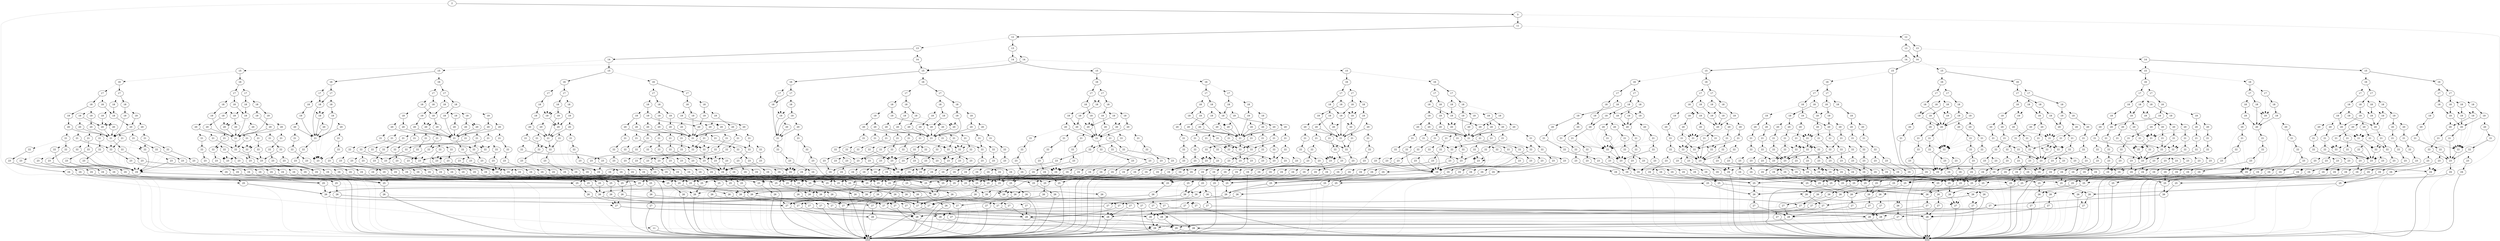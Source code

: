 digraph G {
0 [shape=box, label="0", style=filled, shape=box, height=0.3, width=0.3];
1 [shape=box, label="1", style=filled, shape=box, height=0.3, width=0.3];
32452 [label="2"];
32452 -> 24 [style=dotted];
32452 -> 32451 [style=filled];
24 [label="11"];
24 -> 0 [style=dotted];
24 -> 1 [style=filled];
32451 [label="3"];
32451 -> 1687 [style=dotted];
32451 -> 32450 [style=filled];
1687 [label="25"];
1687 -> 1684 [style=dotted];
1687 -> 1686 [style=filled];
1684 [label="26"];
1684 -> 1682 [style=dotted];
1684 -> 1683 [style=filled];
1682 [label="27"];
1682 -> 61 [style=dotted];
1682 -> 1434 [style=filled];
61 [label="29"];
61 -> 1 [style=dotted];
61 -> 0 [style=filled];
1434 [label="28"];
1434 -> 61 [style=dotted];
1434 -> 0 [style=filled];
1683 [label="27"];
1683 -> 1409 [style=dotted];
1683 -> 1438 [style=filled];
1409 [label="28"];
1409 -> 0 [style=dotted];
1409 -> 61 [style=filled];
1438 [label="28"];
1438 -> 60 [style=dotted];
1438 -> 1 [style=filled];
60 [label="29"];
60 -> 0 [style=dotted];
60 -> 1 [style=filled];
1686 [label="26"];
1686 -> 0 [style=dotted];
1686 -> 1685 [style=filled];
1685 [label="27"];
1685 -> 1547 [style=dotted];
1685 -> 1522 [style=filled];
1547 [label="28"];
1547 -> 60 [style=dotted];
1547 -> 61 [style=filled];
1522 [label="28"];
1522 -> 61 [style=dotted];
1522 -> 60 [style=filled];
32450 [label="11"];
32450 -> 30367 [style=dotted];
32450 -> 32449 [style=filled];
30367 [label="12"];
30367 -> 30273 [style=dotted];
30367 -> 30366 [style=filled];
30273 [label="13"];
30273 -> 30100 [style=dotted];
30273 -> 30272 [style=filled];
30100 [label="14"];
30100 -> 30044 [style=dotted];
30100 -> 30099 [style=filled];
30044 [label="15"];
30044 -> 21380 [style=dotted];
30044 -> 30043 [style=filled];
21380 [label="16"];
21380 -> 21370 [style=dotted];
21380 -> 21379 [style=filled];
21370 [label="17"];
21370 -> 21362 [style=dotted];
21370 -> 21369 [style=filled];
21362 [label="19"];
21362 -> 21357 [style=dotted];
21362 -> 21361 [style=filled];
21357 [label="24"];
21357 -> 0 [style=dotted];
21357 -> 2731 [style=filled];
2731 [label="25"];
2731 -> 1436 [style=dotted];
2731 -> 1445 [style=filled];
1436 [label="26"];
1436 -> 1435 [style=dotted];
1436 -> 0 [style=filled];
1435 [label="27"];
1435 -> 0 [style=dotted];
1435 -> 1434 [style=filled];
1445 [label="26"];
1445 -> 0 [style=dotted];
1445 -> 1410 [style=filled];
1410 [label="27"];
1410 -> 1409 [style=dotted];
1410 -> 0 [style=filled];
21361 [label="20"];
21361 -> 21357 [style=dotted];
21361 -> 21360 [style=filled];
21360 [label="21"];
21360 -> 21357 [style=dotted];
21360 -> 21359 [style=filled];
21359 [label="22"];
21359 -> 21357 [style=dotted];
21359 -> 21358 [style=filled];
21358 [label="23"];
21358 -> 21357 [style=dotted];
21358 -> 2732 [style=filled];
2732 [label="24"];
2732 -> 2731 [style=dotted];
2732 -> 0 [style=filled];
21369 [label="18"];
21369 -> 21362 [style=dotted];
21369 -> 21368 [style=filled];
21368 [label="19"];
21368 -> 21367 [style=dotted];
21368 -> 21361 [style=filled];
21367 [label="20"];
21367 -> 21357 [style=dotted];
21367 -> 21366 [style=filled];
21366 [label="21"];
21366 -> 21357 [style=dotted];
21366 -> 21365 [style=filled];
21365 [label="22"];
21365 -> 21357 [style=dotted];
21365 -> 21364 [style=filled];
21364 [label="23"];
21364 -> 21357 [style=dotted];
21364 -> 21363 [style=filled];
21363 [label="24"];
21363 -> 1446 [style=dotted];
21363 -> 0 [style=filled];
1446 [label="25"];
1446 -> 0 [style=dotted];
1446 -> 1445 [style=filled];
21379 [label="17"];
21379 -> 21377 [style=dotted];
21379 -> 21378 [style=filled];
21377 [label="18"];
21377 -> 21362 [style=dotted];
21377 -> 21376 [style=filled];
21376 [label="19"];
21376 -> 21375 [style=dotted];
21376 -> 21361 [style=filled];
21375 [label="20"];
21375 -> 21357 [style=dotted];
21375 -> 21374 [style=filled];
21374 [label="21"];
21374 -> 21357 [style=dotted];
21374 -> 21373 [style=filled];
21373 [label="22"];
21373 -> 21357 [style=dotted];
21373 -> 21372 [style=filled];
21372 [label="23"];
21372 -> 21357 [style=dotted];
21372 -> 21371 [style=filled];
21371 [label="24"];
21371 -> 0 [style=dotted];
21371 -> 1437 [style=filled];
1437 [label="25"];
1437 -> 1436 [style=dotted];
1437 -> 0 [style=filled];
21378 [label="18"];
21378 -> 21362 [style=dotted];
21378 -> 21361 [style=filled];
30043 [label="16"];
30043 -> 30022 [style=dotted];
30043 -> 30042 [style=filled];
30022 [label="17"];
30022 -> 30002 [style=dotted];
30022 -> 30021 [style=filled];
30002 [label="18"];
30002 -> 29994 [style=dotted];
30002 -> 30001 [style=filled];
29994 [label="19"];
29994 -> 29987 [style=dotted];
29994 -> 29993 [style=filled];
29987 [label="21"];
29987 -> 29981 [style=dotted];
29987 -> 29986 [style=filled];
29981 [label="22"];
29981 -> 29977 [style=dotted];
29981 -> 29980 [style=filled];
29977 [label="23"];
29977 -> 29974 [style=dotted];
29977 -> 29976 [style=filled];
29974 [label="24"];
29974 -> 29973 [style=dotted];
29974 -> 0 [style=filled];
29973 [label="25"];
29973 -> 26202 [style=dotted];
29973 -> 25935 [style=filled];
26202 [label="26"];
26202 -> 1403 [style=dotted];
26202 -> 1683 [style=filled];
1403 [label="27"];
1403 -> 61 [style=dotted];
1403 -> 0 [style=filled];
25935 [label="26"];
25935 -> 0 [style=dotted];
25935 -> 13136 [style=filled];
13136 [label="27"];
13136 -> 1420 [style=dotted];
13136 -> 1522 [style=filled];
1420 [label="28"];
1420 -> 60 [style=dotted];
1420 -> 0 [style=filled];
29976 [label="24"];
29976 -> 12513 [style=dotted];
29976 -> 29975 [style=filled];
12513 [label="25"];
12513 -> 1410 [style=dotted];
12513 -> 1514 [style=filled];
1514 [label="26"];
1514 -> 0 [style=dotted];
1514 -> 1488 [style=filled];
1488 [label="27"];
1488 -> 1420 [style=dotted];
1488 -> 1434 [style=filled];
29975 [label="25"];
29975 -> 26194 [style=dotted];
29975 -> 1620 [style=filled];
26194 [label="26"];
26194 -> 1515 [style=dotted];
26194 -> 1740 [style=filled];
1515 [label="27"];
1515 -> 1434 [style=dotted];
1515 -> 0 [style=filled];
1740 [label="27"];
1740 -> 0 [style=dotted];
1740 -> 1438 [style=filled];
1620 [label="26"];
1620 -> 0 [style=dotted];
1620 -> 1619 [style=filled];
1619 [label="27"];
1619 -> 0 [style=dotted];
1619 -> 1464 [style=filled];
1464 [label="28"];
1464 -> 0 [style=dotted];
1464 -> 60 [style=filled];
29980 [label="23"];
29980 -> 29978 [style=dotted];
29980 -> 29979 [style=filled];
29978 [label="24"];
29978 -> 14678 [style=dotted];
29978 -> 12196 [style=filled];
14678 [label="25"];
14678 -> 1918 [style=dotted];
14678 -> 1514 [style=filled];
1918 [label="26"];
1918 -> 1410 [style=dotted];
1918 -> 1706 [style=filled];
1706 [label="27"];
1706 -> 1409 [style=dotted];
1706 -> 1420 [style=filled];
12196 [label="25"];
12196 -> 12195 [style=dotted];
12196 -> 1620 [style=filled];
12195 [label="26"];
12195 -> 1515 [style=dotted];
12195 -> 1611 [style=filled];
1611 [label="27"];
1611 -> 0 [style=dotted];
1611 -> 58 [style=filled];
58 [label="28"];
58 -> 0 [style=dotted];
58 -> 1 [style=filled];
29979 [label="24"];
29979 -> 0 [style=dotted];
29979 -> 29973 [style=filled];
29986 [label="22"];
29986 -> 29985 [style=dotted];
29986 -> 29980 [style=filled];
29985 [label="23"];
29985 -> 29974 [style=dotted];
29985 -> 29984 [style=filled];
29984 [label="24"];
29984 -> 13155 [style=dotted];
29984 -> 29983 [style=filled];
13155 [label="25"];
13155 -> 1410 [style=dotted];
13155 -> 1529 [style=filled];
1529 [label="26"];
1529 -> 0 [style=dotted];
1529 -> 1435 [style=filled];
29983 [label="25"];
29983 -> 26194 [style=dotted];
29983 -> 29982 [style=filled];
29982 [label="26"];
29982 -> 0 [style=dotted];
29982 -> 12703 [style=filled];
12703 [label="27"];
12703 -> 1420 [style=dotted];
12703 -> 1464 [style=filled];
29993 [label="20"];
29993 -> 29987 [style=dotted];
29993 -> 29992 [style=filled];
29992 [label="21"];
29992 -> 29986 [style=dotted];
29992 -> 29991 [style=filled];
29991 [label="22"];
29991 -> 29990 [style=dotted];
29991 -> 29980 [style=filled];
29990 [label="23"];
29990 -> 29978 [style=dotted];
29990 -> 29989 [style=filled];
29989 [label="24"];
29989 -> 1411 [style=dotted];
29989 -> 29988 [style=filled];
1411 [label="25"];
1411 -> 1410 [style=dotted];
1411 -> 0 [style=filled];
29988 [label="25"];
29988 -> 26194 [style=dotted];
29988 -> 25935 [style=filled];
30001 [label="19"];
30001 -> 29998 [style=dotted];
30001 -> 30000 [style=filled];
29998 [label="20"];
29998 -> 29987 [style=dotted];
29998 -> 29997 [style=filled];
29997 [label="21"];
29997 -> 29981 [style=dotted];
29997 -> 29996 [style=filled];
29996 [label="22"];
29996 -> 29995 [style=dotted];
29996 -> 29980 [style=filled];
29995 [label="23"];
29995 -> 29978 [style=dotted];
29995 -> 29984 [style=filled];
30000 [label="20"];
30000 -> 29987 [style=dotted];
30000 -> 29999 [style=filled];
29999 [label="21"];
29999 -> 29986 [style=dotted];
29999 -> 29980 [style=filled];
30021 [label="18"];
30021 -> 30013 [style=dotted];
30021 -> 30020 [style=filled];
30013 [label="19"];
30013 -> 30007 [style=dotted];
30013 -> 30012 [style=filled];
30007 [label="20"];
30007 -> 29987 [style=dotted];
30007 -> 30006 [style=filled];
30006 [label="21"];
30006 -> 29981 [style=dotted];
30006 -> 30005 [style=filled];
30005 [label="22"];
30005 -> 30004 [style=dotted];
30005 -> 29980 [style=filled];
30004 [label="23"];
30004 -> 30003 [style=dotted];
30004 -> 29984 [style=filled];
30003 [label="24"];
30003 -> 14678 [style=dotted];
30003 -> 0 [style=filled];
30012 [label="20"];
30012 -> 29987 [style=dotted];
30012 -> 30011 [style=filled];
30011 [label="21"];
30011 -> 29986 [style=dotted];
30011 -> 30010 [style=filled];
30010 [label="22"];
30010 -> 30009 [style=dotted];
30010 -> 29980 [style=filled];
30009 [label="23"];
30009 -> 29978 [style=dotted];
30009 -> 30008 [style=filled];
30008 [label="24"];
30008 -> 0 [style=dotted];
30008 -> 29988 [style=filled];
30020 [label="19"];
30020 -> 30015 [style=dotted];
30020 -> 30019 [style=filled];
30015 [label="20"];
30015 -> 29987 [style=dotted];
30015 -> 30014 [style=filled];
30014 [label="21"];
30014 -> 29981 [style=dotted];
30014 -> 29991 [style=filled];
30019 [label="20"];
30019 -> 29987 [style=dotted];
30019 -> 30018 [style=filled];
30018 [label="21"];
30018 -> 29986 [style=dotted];
30018 -> 30017 [style=filled];
30017 [label="22"];
30017 -> 29980 [style=dotted];
30017 -> 30016 [style=filled];
30016 [label="23"];
30016 -> 29976 [style=dotted];
30016 -> 29979 [style=filled];
30042 [label="17"];
30042 -> 30034 [style=dotted];
30042 -> 30041 [style=filled];
30034 [label="18"];
30034 -> 29994 [style=dotted];
30034 -> 30033 [style=filled];
30033 [label="19"];
30033 -> 30027 [style=dotted];
30033 -> 30032 [style=filled];
30027 [label="20"];
30027 -> 29987 [style=dotted];
30027 -> 30026 [style=filled];
30026 [label="21"];
30026 -> 29981 [style=dotted];
30026 -> 30025 [style=filled];
30025 [label="22"];
30025 -> 30024 [style=dotted];
30025 -> 29980 [style=filled];
30024 [label="23"];
30024 -> 29978 [style=dotted];
30024 -> 30023 [style=filled];
30023 [label="24"];
30023 -> 1411 [style=dotted];
30023 -> 29983 [style=filled];
30032 [label="20"];
30032 -> 29987 [style=dotted];
30032 -> 30031 [style=filled];
30031 [label="21"];
30031 -> 29986 [style=dotted];
30031 -> 30030 [style=filled];
30030 [label="22"];
30030 -> 29980 [style=dotted];
30030 -> 30029 [style=filled];
30029 [label="23"];
30029 -> 30028 [style=dotted];
30029 -> 29979 [style=filled];
30028 [label="24"];
30028 -> 12513 [style=dotted];
30028 -> 12196 [style=filled];
30041 [label="18"];
30041 -> 30001 [style=dotted];
30041 -> 30040 [style=filled];
30040 [label="19"];
30040 -> 30039 [style=dotted];
30040 -> 30019 [style=filled];
30039 [label="20"];
30039 -> 29987 [style=dotted];
30039 -> 30038 [style=filled];
30038 [label="21"];
30038 -> 30037 [style=dotted];
30038 -> 29991 [style=filled];
30037 [label="22"];
30037 -> 30036 [style=dotted];
30037 -> 29980 [style=filled];
30036 [label="23"];
30036 -> 29974 [style=dotted];
30036 -> 30035 [style=filled];
30035 [label="24"];
30035 -> 13155 [style=dotted];
30035 -> 29975 [style=filled];
30099 [label="15"];
30099 -> 30098 [style=dotted];
30099 -> 25920 [style=filled];
30098 [label="16"];
30098 -> 30081 [style=dotted];
30098 -> 30097 [style=filled];
30081 [label="17"];
30081 -> 30063 [style=dotted];
30081 -> 30080 [style=filled];
30063 [label="18"];
30063 -> 30059 [style=dotted];
30063 -> 30062 [style=filled];
30059 [label="19"];
30059 -> 30053 [style=dotted];
30059 -> 30058 [style=filled];
30053 [label="22"];
30053 -> 30049 [style=dotted];
30053 -> 30052 [style=filled];
30049 [label="23"];
30049 -> 30045 [style=dotted];
30049 -> 30048 [style=filled];
30045 [label="24"];
30045 -> 29975 [style=dotted];
30045 -> 2731 [style=filled];
30048 [label="24"];
30048 -> 0 [style=dotted];
30048 -> 30047 [style=filled];
30047 [label="25"];
30047 -> 26309 [style=dotted];
30047 -> 30046 [style=filled];
26309 [label="26"];
26309 -> 1434 [style=dotted];
26309 -> 1740 [style=filled];
30046 [label="26"];
30046 -> 0 [style=dotted];
30046 -> 26310 [style=filled];
26310 [label="27"];
26310 -> 1409 [style=dotted];
26310 -> 1464 [style=filled];
30052 [label="23"];
30052 -> 30051 [style=dotted];
30052 -> 30048 [style=filled];
30051 [label="24"];
30051 -> 1575 [style=dotted];
30051 -> 30050 [style=filled];
1575 [label="25"];
1575 -> 1574 [style=dotted];
1575 -> 0 [style=filled];
1574 [label="26"];
1574 -> 0 [style=dotted];
1574 -> 1503 [style=filled];
1503 [label="27"];
1503 -> 0 [style=dotted];
1503 -> 1420 [style=filled];
30050 [label="25"];
30050 -> 12191 [style=dotted];
30050 -> 30046 [style=filled];
12191 [label="26"];
12191 -> 1434 [style=dotted];
12191 -> 1611 [style=filled];
30058 [label="20"];
30058 -> 30053 [style=dotted];
30058 -> 30057 [style=filled];
30057 [label="21"];
30057 -> 30053 [style=dotted];
30057 -> 30056 [style=filled];
30056 [label="22"];
30056 -> 30052 [style=dotted];
30056 -> 30055 [style=filled];
30055 [label="23"];
30055 -> 30051 [style=dotted];
30055 -> 30054 [style=filled];
30054 [label="24"];
30054 -> 2731 [style=dotted];
30054 -> 29975 [style=filled];
30062 [label="19"];
30062 -> 30061 [style=dotted];
30062 -> 30058 [style=filled];
30061 [label="20"];
30061 -> 30053 [style=dotted];
30061 -> 30060 [style=filled];
30060 [label="21"];
30060 -> 30053 [style=dotted];
30060 -> 30052 [style=filled];
30080 [label="18"];
30080 -> 30069 [style=dotted];
30080 -> 30079 [style=filled];
30069 [label="19"];
30069 -> 30068 [style=dotted];
30069 -> 30058 [style=filled];
30068 [label="20"];
30068 -> 30053 [style=dotted];
30068 -> 30067 [style=filled];
30067 [label="21"];
30067 -> 30053 [style=dotted];
30067 -> 30066 [style=filled];
30066 [label="22"];
30066 -> 30065 [style=dotted];
30066 -> 30052 [style=filled];
30065 [label="23"];
30065 -> 30064 [style=dotted];
30065 -> 30048 [style=filled];
30064 [label="24"];
30064 -> 1575 [style=dotted];
30064 -> 2731 [style=filled];
30079 [label="19"];
30079 -> 30074 [style=dotted];
30079 -> 30078 [style=filled];
30074 [label="20"];
30074 -> 30053 [style=dotted];
30074 -> 30073 [style=filled];
30073 [label="21"];
30073 -> 30053 [style=dotted];
30073 -> 30072 [style=filled];
30072 [label="22"];
30072 -> 30052 [style=dotted];
30072 -> 30071 [style=filled];
30071 [label="23"];
30071 -> 30051 [style=dotted];
30071 -> 30070 [style=filled];
30070 [label="24"];
30070 -> 1446 [style=dotted];
30070 -> 29975 [style=filled];
30078 [label="20"];
30078 -> 30053 [style=dotted];
30078 -> 30077 [style=filled];
30077 [label="21"];
30077 -> 30053 [style=dotted];
30077 -> 30076 [style=filled];
30076 [label="22"];
30076 -> 30052 [style=dotted];
30076 -> 30075 [style=filled];
30075 [label="23"];
30075 -> 30048 [style=dotted];
30075 -> 30054 [style=filled];
30097 [label="17"];
30097 -> 30094 [style=dotted];
30097 -> 30096 [style=filled];
30094 [label="18"];
30094 -> 30059 [style=dotted];
30094 -> 30093 [style=filled];
30093 [label="19"];
30093 -> 30087 [style=dotted];
30093 -> 30092 [style=filled];
30087 [label="20"];
30087 -> 30053 [style=dotted];
30087 -> 30086 [style=filled];
30086 [label="21"];
30086 -> 30053 [style=dotted];
30086 -> 30085 [style=filled];
30085 [label="22"];
30085 -> 30052 [style=dotted];
30085 -> 30084 [style=filled];
30084 [label="23"];
30084 -> 30051 [style=dotted];
30084 -> 30083 [style=filled];
30083 [label="24"];
30083 -> 0 [style=dotted];
30083 -> 30082 [style=filled];
30082 [label="25"];
30082 -> 26309 [style=dotted];
30082 -> 1620 [style=filled];
30092 [label="20"];
30092 -> 30053 [style=dotted];
30092 -> 30091 [style=filled];
30091 [label="21"];
30091 -> 30053 [style=dotted];
30091 -> 30090 [style=filled];
30090 [label="22"];
30090 -> 30052 [style=dotted];
30090 -> 30089 [style=filled];
30089 [label="23"];
30089 -> 30088 [style=dotted];
30089 -> 30054 [style=filled];
30088 [label="24"];
30088 -> 0 [style=dotted];
30088 -> 30050 [style=filled];
30096 [label="18"];
30096 -> 30062 [style=dotted];
30096 -> 30095 [style=filled];
30095 [label="19"];
30095 -> 30058 [style=dotted];
30095 -> 30078 [style=filled];
25920 [label="16"];
25920 -> 25904 [style=dotted];
25920 -> 25919 [style=filled];
25904 [label="17"];
25904 -> 25893 [style=dotted];
25904 -> 25903 [style=filled];
25893 [label="18"];
25893 -> 25889 [style=dotted];
25893 -> 25892 [style=filled];
25889 [label="19"];
25889 -> 25883 [style=dotted];
25889 -> 25888 [style=filled];
25883 [label="21"];
25883 -> 25879 [style=dotted];
25883 -> 25882 [style=filled];
25879 [label="22"];
25879 -> 25877 [style=dotted];
25879 -> 25878 [style=filled];
25877 [label="24"];
25877 -> 12513 [style=dotted];
25877 -> 0 [style=filled];
25878 [label="23"];
25878 -> 25877 [style=dotted];
25878 -> 16551 [style=filled];
16551 [label="24"];
16551 -> 0 [style=dotted];
16551 -> 12513 [style=filled];
25882 [label="22"];
25882 -> 25881 [style=dotted];
25882 -> 25878 [style=filled];
25881 [label="23"];
25881 -> 25877 [style=dotted];
25881 -> 25880 [style=filled];
25880 [label="24"];
25880 -> 13155 [style=dotted];
25880 -> 1423 [style=filled];
1423 [label="25"];
1423 -> 0 [style=dotted];
1423 -> 1422 [style=filled];
1422 [label="26"];
1422 -> 0 [style=dotted];
1422 -> 1421 [style=filled];
1421 [label="27"];
1421 -> 1420 [style=dotted];
1421 -> 0 [style=filled];
25888 [label="20"];
25888 -> 25883 [style=dotted];
25888 -> 25887 [style=filled];
25887 [label="21"];
25887 -> 25882 [style=dotted];
25887 -> 25886 [style=filled];
25886 [label="22"];
25886 -> 25885 [style=dotted];
25886 -> 25878 [style=filled];
25885 [label="23"];
25885 -> 25877 [style=dotted];
25885 -> 25884 [style=filled];
25884 [label="24"];
25884 -> 1411 [style=dotted];
25884 -> 12541 [style=filled];
12541 [label="25"];
12541 -> 0 [style=dotted];
12541 -> 1514 [style=filled];
25892 [label="19"];
25892 -> 25883 [style=dotted];
25892 -> 25891 [style=filled];
25891 [label="20"];
25891 -> 25883 [style=dotted];
25891 -> 25890 [style=filled];
25890 [label="21"];
25890 -> 25882 [style=dotted];
25890 -> 25878 [style=filled];
25903 [label="18"];
25903 -> 25899 [style=dotted];
25903 -> 25902 [style=filled];
25899 [label="19"];
25899 -> 25883 [style=dotted];
25899 -> 25898 [style=filled];
25898 [label="20"];
25898 -> 25883 [style=dotted];
25898 -> 25897 [style=filled];
25897 [label="21"];
25897 -> 25882 [style=dotted];
25897 -> 25896 [style=filled];
25896 [label="22"];
25896 -> 25895 [style=dotted];
25896 -> 25878 [style=filled];
25895 [label="23"];
25895 -> 25877 [style=dotted];
25895 -> 25894 [style=filled];
25894 [label="24"];
25894 -> 0 [style=dotted];
25894 -> 12541 [style=filled];
25902 [label="19"];
25902 -> 25901 [style=dotted];
25902 -> 25891 [style=filled];
25901 [label="20"];
25901 -> 25883 [style=dotted];
25901 -> 25900 [style=filled];
25900 [label="21"];
25900 -> 25879 [style=dotted];
25900 -> 25886 [style=filled];
25919 [label="17"];
25919 -> 25911 [style=dotted];
25919 -> 25918 [style=filled];
25911 [label="18"];
25911 -> 25889 [style=dotted];
25911 -> 25910 [style=filled];
25910 [label="19"];
25910 -> 25909 [style=dotted];
25910 -> 25891 [style=filled];
25909 [label="20"];
25909 -> 25883 [style=dotted];
25909 -> 25908 [style=filled];
25908 [label="21"];
25908 -> 25879 [style=dotted];
25908 -> 25907 [style=filled];
25907 [label="22"];
25907 -> 25906 [style=dotted];
25907 -> 25878 [style=filled];
25906 [label="23"];
25906 -> 25877 [style=dotted];
25906 -> 25905 [style=filled];
25905 [label="24"];
25905 -> 1411 [style=dotted];
25905 -> 1423 [style=filled];
25918 [label="18"];
25918 -> 25892 [style=dotted];
25918 -> 25917 [style=filled];
25917 [label="19"];
25917 -> 25916 [style=dotted];
25917 -> 25891 [style=filled];
25916 [label="20"];
25916 -> 25883 [style=dotted];
25916 -> 25915 [style=filled];
25915 [label="21"];
25915 -> 25914 [style=dotted];
25915 -> 25886 [style=filled];
25914 [label="22"];
25914 -> 25913 [style=dotted];
25914 -> 25878 [style=filled];
25913 [label="23"];
25913 -> 25877 [style=dotted];
25913 -> 25912 [style=filled];
25912 [label="24"];
25912 -> 13155 [style=dotted];
25912 -> 0 [style=filled];
30272 [label="14"];
30272 -> 30191 [style=dotted];
30272 -> 30271 [style=filled];
30191 [label="15"];
30191 -> 30137 [style=dotted];
30191 -> 30190 [style=filled];
30137 [label="16"];
30137 -> 30126 [style=dotted];
30137 -> 30136 [style=filled];
30126 [label="17"];
30126 -> 30113 [style=dotted];
30126 -> 30125 [style=filled];
30113 [label="18"];
30113 -> 30109 [style=dotted];
30113 -> 30112 [style=filled];
30109 [label="19"];
30109 -> 30103 [style=dotted];
30109 -> 30108 [style=filled];
30103 [label="22"];
30103 -> 30102 [style=dotted];
30103 -> 30088 [style=filled];
30102 [label="23"];
30102 -> 30101 [style=dotted];
30102 -> 30088 [style=filled];
30101 [label="24"];
30101 -> 12196 [style=dotted];
30101 -> 2731 [style=filled];
30108 [label="20"];
30108 -> 30103 [style=dotted];
30108 -> 30107 [style=filled];
30107 [label="21"];
30107 -> 30103 [style=dotted];
30107 -> 30106 [style=filled];
30106 [label="22"];
30106 -> 30088 [style=dotted];
30106 -> 30105 [style=filled];
30105 [label="23"];
30105 -> 30088 [style=dotted];
30105 -> 30104 [style=filled];
30104 [label="24"];
30104 -> 2731 [style=dotted];
30104 -> 12196 [style=filled];
30112 [label="19"];
30112 -> 30111 [style=dotted];
30112 -> 30108 [style=filled];
30111 [label="20"];
30111 -> 30103 [style=dotted];
30111 -> 30110 [style=filled];
30110 [label="21"];
30110 -> 30103 [style=dotted];
30110 -> 30088 [style=filled];
30125 [label="18"];
30125 -> 30118 [style=dotted];
30125 -> 30124 [style=filled];
30118 [label="19"];
30118 -> 30117 [style=dotted];
30118 -> 30108 [style=filled];
30117 [label="20"];
30117 -> 30103 [style=dotted];
30117 -> 30116 [style=filled];
30116 [label="21"];
30116 -> 30103 [style=dotted];
30116 -> 30115 [style=filled];
30115 [label="22"];
30115 -> 30114 [style=dotted];
30115 -> 30088 [style=filled];
30114 [label="23"];
30114 -> 21357 [style=dotted];
30114 -> 30088 [style=filled];
30124 [label="19"];
30124 -> 30123 [style=dotted];
30124 -> 30108 [style=filled];
30123 [label="20"];
30123 -> 30103 [style=dotted];
30123 -> 30122 [style=filled];
30122 [label="21"];
30122 -> 30103 [style=dotted];
30122 -> 30121 [style=filled];
30121 [label="22"];
30121 -> 30088 [style=dotted];
30121 -> 30120 [style=filled];
30120 [label="23"];
30120 -> 30088 [style=dotted];
30120 -> 30119 [style=filled];
30119 [label="24"];
30119 -> 1446 [style=dotted];
30119 -> 12196 [style=filled];
30136 [label="17"];
30136 -> 30134 [style=dotted];
30136 -> 30135 [style=filled];
30134 [label="18"];
30134 -> 30109 [style=dotted];
30134 -> 30133 [style=filled];
30133 [label="19"];
30133 -> 30132 [style=dotted];
30133 -> 30108 [style=filled];
30132 [label="20"];
30132 -> 30103 [style=dotted];
30132 -> 30131 [style=filled];
30131 [label="21"];
30131 -> 30103 [style=dotted];
30131 -> 30130 [style=filled];
30130 [label="22"];
30130 -> 30088 [style=dotted];
30130 -> 30129 [style=filled];
30129 [label="23"];
30129 -> 30088 [style=dotted];
30129 -> 30128 [style=filled];
30128 [label="24"];
30128 -> 0 [style=dotted];
30128 -> 30127 [style=filled];
30127 [label="25"];
30127 -> 12191 [style=dotted];
30127 -> 1620 [style=filled];
30135 [label="18"];
30135 -> 30112 [style=dotted];
30135 -> 30108 [style=filled];
30190 [label="16"];
30190 -> 30170 [style=dotted];
30190 -> 30189 [style=filled];
30170 [label="17"];
30170 -> 30155 [style=dotted];
30170 -> 30169 [style=filled];
30155 [label="18"];
30155 -> 30151 [style=dotted];
30155 -> 30154 [style=filled];
30151 [label="19"];
30151 -> 30145 [style=dotted];
30151 -> 30150 [style=filled];
30145 [label="21"];
30145 -> 30141 [style=dotted];
30145 -> 30144 [style=filled];
30141 [label="22"];
30141 -> 30139 [style=dotted];
30141 -> 30140 [style=filled];
30139 [label="23"];
30139 -> 30003 [style=dotted];
30139 -> 30138 [style=filled];
30138 [label="24"];
30138 -> 12513 [style=dotted];
30138 -> 1575 [style=filled];
30140 [label="23"];
30140 -> 30003 [style=dotted];
30140 -> 17361 [style=filled];
17361 [label="24"];
17361 -> 0 [style=dotted];
17361 -> 14678 [style=filled];
30144 [label="22"];
30144 -> 30143 [style=dotted];
30144 -> 30140 [style=filled];
30143 [label="23"];
30143 -> 30003 [style=dotted];
30143 -> 30142 [style=filled];
30142 [label="24"];
30142 -> 13155 [style=dotted];
30142 -> 14919 [style=filled];
14919 [label="25"];
14919 -> 1574 [style=dotted];
14919 -> 1422 [style=filled];
30150 [label="20"];
30150 -> 30145 [style=dotted];
30150 -> 30149 [style=filled];
30149 [label="21"];
30149 -> 30144 [style=dotted];
30149 -> 30148 [style=filled];
30148 [label="22"];
30148 -> 30147 [style=dotted];
30148 -> 30140 [style=filled];
30147 [label="23"];
30147 -> 30003 [style=dotted];
30147 -> 30146 [style=filled];
30146 [label="24"];
30146 -> 1411 [style=dotted];
30146 -> 15487 [style=filled];
15487 [label="25"];
15487 -> 1574 [style=dotted];
15487 -> 1514 [style=filled];
30154 [label="19"];
30154 -> 30145 [style=dotted];
30154 -> 30153 [style=filled];
30153 [label="20"];
30153 -> 30145 [style=dotted];
30153 -> 30152 [style=filled];
30152 [label="21"];
30152 -> 30144 [style=dotted];
30152 -> 30140 [style=filled];
30169 [label="18"];
30169 -> 30161 [style=dotted];
30169 -> 30168 [style=filled];
30161 [label="19"];
30161 -> 30145 [style=dotted];
30161 -> 30160 [style=filled];
30160 [label="20"];
30160 -> 30145 [style=dotted];
30160 -> 30159 [style=filled];
30159 [label="21"];
30159 -> 30144 [style=dotted];
30159 -> 30158 [style=filled];
30158 [label="22"];
30158 -> 30157 [style=dotted];
30158 -> 30140 [style=filled];
30157 [label="23"];
30157 -> 30003 [style=dotted];
30157 -> 30156 [style=filled];
30156 [label="24"];
30156 -> 0 [style=dotted];
30156 -> 15487 [style=filled];
30168 [label="19"];
30168 -> 30163 [style=dotted];
30168 -> 30167 [style=filled];
30163 [label="20"];
30163 -> 30145 [style=dotted];
30163 -> 30162 [style=filled];
30162 [label="21"];
30162 -> 30141 [style=dotted];
30162 -> 30148 [style=filled];
30167 [label="20"];
30167 -> 30145 [style=dotted];
30167 -> 30166 [style=filled];
30166 [label="21"];
30166 -> 30144 [style=dotted];
30166 -> 30165 [style=filled];
30165 [label="22"];
30165 -> 30140 [style=dotted];
30165 -> 30164 [style=filled];
30164 [label="23"];
30164 -> 30138 [style=dotted];
30164 -> 17361 [style=filled];
30189 [label="17"];
30189 -> 30181 [style=dotted];
30189 -> 30188 [style=filled];
30181 [label="18"];
30181 -> 30151 [style=dotted];
30181 -> 30180 [style=filled];
30180 [label="19"];
30180 -> 30175 [style=dotted];
30180 -> 30179 [style=filled];
30175 [label="20"];
30175 -> 30145 [style=dotted];
30175 -> 30174 [style=filled];
30174 [label="21"];
30174 -> 30141 [style=dotted];
30174 -> 30173 [style=filled];
30173 [label="22"];
30173 -> 30172 [style=dotted];
30173 -> 30140 [style=filled];
30172 [label="23"];
30172 -> 30003 [style=dotted];
30172 -> 30171 [style=filled];
30171 [label="24"];
30171 -> 1411 [style=dotted];
30171 -> 14919 [style=filled];
30179 [label="20"];
30179 -> 30145 [style=dotted];
30179 -> 30178 [style=filled];
30178 [label="21"];
30178 -> 30144 [style=dotted];
30178 -> 30177 [style=filled];
30177 [label="22"];
30177 -> 30140 [style=dotted];
30177 -> 30176 [style=filled];
30176 [label="23"];
30176 -> 25877 [style=dotted];
30176 -> 17361 [style=filled];
30188 [label="18"];
30188 -> 30154 [style=dotted];
30188 -> 30187 [style=filled];
30187 [label="19"];
30187 -> 30186 [style=dotted];
30187 -> 30167 [style=filled];
30186 [label="20"];
30186 -> 30145 [style=dotted];
30186 -> 30185 [style=filled];
30185 [label="21"];
30185 -> 30184 [style=dotted];
30185 -> 30148 [style=filled];
30184 [label="22"];
30184 -> 30183 [style=dotted];
30184 -> 30140 [style=filled];
30183 [label="23"];
30183 -> 30003 [style=dotted];
30183 -> 30182 [style=filled];
30182 [label="24"];
30182 -> 13155 [style=dotted];
30182 -> 1575 [style=filled];
30271 [label="15"];
30271 -> 30270 [style=dotted];
30271 -> 0 [style=filled];
30270 [label="16"];
30270 -> 30246 [style=dotted];
30270 -> 30269 [style=filled];
30246 [label="17"];
30246 -> 30223 [style=dotted];
30246 -> 30245 [style=filled];
30223 [label="18"];
30223 -> 30214 [style=dotted];
30223 -> 30222 [style=filled];
30214 [label="19"];
30214 -> 30205 [style=dotted];
30214 -> 30213 [style=filled];
30205 [label="21"];
30205 -> 30198 [style=dotted];
30205 -> 30204 [style=filled];
30198 [label="22"];
30198 -> 30194 [style=dotted];
30198 -> 30197 [style=filled];
30194 [label="23"];
30194 -> 30192 [style=dotted];
30194 -> 30193 [style=filled];
30192 [label="24"];
30192 -> 29973 [style=dotted];
30192 -> 2731 [style=filled];
30193 [label="24"];
30193 -> 12513 [style=dotted];
30193 -> 30047 [style=filled];
30197 [label="23"];
30197 -> 30195 [style=dotted];
30197 -> 30196 [style=filled];
30195 [label="24"];
30195 -> 14678 [style=dotted];
30195 -> 30050 [style=filled];
30196 [label="24"];
30196 -> 0 [style=dotted];
30196 -> 1687 [style=filled];
30204 [label="22"];
30204 -> 30203 [style=dotted];
30204 -> 30197 [style=filled];
30203 [label="23"];
30203 -> 30192 [style=dotted];
30203 -> 30202 [style=filled];
30202 [label="24"];
30202 -> 13155 [style=dotted];
30202 -> 30201 [style=filled];
30201 [label="25"];
30201 -> 26309 [style=dotted];
30201 -> 30200 [style=filled];
30200 [label="26"];
30200 -> 0 [style=dotted];
30200 -> 30199 [style=filled];
30199 [label="27"];
30199 -> 1547 [style=dotted];
30199 -> 1464 [style=filled];
30213 [label="20"];
30213 -> 30205 [style=dotted];
30213 -> 30212 [style=filled];
30212 [label="21"];
30212 -> 30204 [style=dotted];
30212 -> 30211 [style=filled];
30211 [label="22"];
30211 -> 30208 [style=dotted];
30211 -> 30210 [style=filled];
30208 [label="23"];
30208 -> 30195 [style=dotted];
30208 -> 30207 [style=filled];
30207 [label="24"];
30207 -> 1411 [style=dotted];
30207 -> 30206 [style=filled];
30206 [label="25"];
30206 -> 26309 [style=dotted];
30206 -> 1686 [style=filled];
30210 [label="23"];
30210 -> 30195 [style=dotted];
30210 -> 30209 [style=filled];
30209 [label="24"];
30209 -> 2731 [style=dotted];
30209 -> 29973 [style=filled];
30222 [label="19"];
30222 -> 30218 [style=dotted];
30222 -> 30221 [style=filled];
30218 [label="20"];
30218 -> 30205 [style=dotted];
30218 -> 30217 [style=filled];
30217 [label="21"];
30217 -> 30198 [style=dotted];
30217 -> 30216 [style=filled];
30216 [label="22"];
30216 -> 30215 [style=dotted];
30216 -> 30197 [style=filled];
30215 [label="23"];
30215 -> 30195 [style=dotted];
30215 -> 30202 [style=filled];
30221 [label="20"];
30221 -> 30205 [style=dotted];
30221 -> 30220 [style=filled];
30220 [label="21"];
30220 -> 30204 [style=dotted];
30220 -> 30219 [style=filled];
30219 [label="22"];
30219 -> 30197 [style=dotted];
30219 -> 30210 [style=filled];
30245 [label="18"];
30245 -> 30234 [style=dotted];
30245 -> 30244 [style=filled];
30234 [label="19"];
30234 -> 30228 [style=dotted];
30234 -> 30233 [style=filled];
30228 [label="20"];
30228 -> 30205 [style=dotted];
30228 -> 30227 [style=filled];
30227 [label="21"];
30227 -> 30198 [style=dotted];
30227 -> 30226 [style=filled];
30226 [label="22"];
30226 -> 30225 [style=dotted];
30226 -> 30197 [style=filled];
30225 [label="23"];
30225 -> 30224 [style=dotted];
30225 -> 30202 [style=filled];
30224 [label="24"];
30224 -> 14678 [style=dotted];
30224 -> 2731 [style=filled];
30233 [label="20"];
30233 -> 30205 [style=dotted];
30233 -> 30232 [style=filled];
30232 [label="21"];
30232 -> 30204 [style=dotted];
30232 -> 30231 [style=filled];
30231 [label="22"];
30231 -> 30230 [style=dotted];
30231 -> 30210 [style=filled];
30230 [label="23"];
30230 -> 30195 [style=dotted];
30230 -> 30229 [style=filled];
30229 [label="24"];
30229 -> 0 [style=dotted];
30229 -> 30206 [style=filled];
30244 [label="19"];
30244 -> 30239 [style=dotted];
30244 -> 30243 [style=filled];
30239 [label="20"];
30239 -> 30205 [style=dotted];
30239 -> 30238 [style=filled];
30238 [label="21"];
30238 -> 30198 [style=dotted];
30238 -> 30237 [style=filled];
30237 [label="22"];
30237 -> 30208 [style=dotted];
30237 -> 30236 [style=filled];
30236 [label="23"];
30236 -> 30195 [style=dotted];
30236 -> 30235 [style=filled];
30235 [label="24"];
30235 -> 1446 [style=dotted];
30235 -> 29973 [style=filled];
30243 [label="20"];
30243 -> 30205 [style=dotted];
30243 -> 30242 [style=filled];
30242 [label="21"];
30242 -> 30204 [style=dotted];
30242 -> 30241 [style=filled];
30241 [label="22"];
30241 -> 30197 [style=dotted];
30241 -> 30240 [style=filled];
30240 [label="23"];
30240 -> 30193 [style=dotted];
30240 -> 30209 [style=filled];
30269 [label="17"];
30269 -> 30261 [style=dotted];
30269 -> 30268 [style=filled];
30261 [label="18"];
30261 -> 30214 [style=dotted];
30261 -> 30260 [style=filled];
30260 [label="19"];
30260 -> 30254 [style=dotted];
30260 -> 30259 [style=filled];
30254 [label="20"];
30254 -> 30205 [style=dotted];
30254 -> 30253 [style=filled];
30253 [label="21"];
30253 -> 30198 [style=dotted];
30253 -> 30252 [style=filled];
30252 [label="22"];
30252 -> 30248 [style=dotted];
30252 -> 30251 [style=filled];
30248 [label="23"];
30248 -> 30195 [style=dotted];
30248 -> 30247 [style=filled];
30247 [label="24"];
30247 -> 1411 [style=dotted];
30247 -> 30201 [style=filled];
30251 [label="23"];
30251 -> 30195 [style=dotted];
30251 -> 30250 [style=filled];
30250 [label="24"];
30250 -> 0 [style=dotted];
30250 -> 30249 [style=filled];
30249 [label="25"];
30249 -> 1684 [style=dotted];
30249 -> 25935 [style=filled];
30259 [label="20"];
30259 -> 30205 [style=dotted];
30259 -> 30258 [style=filled];
30258 [label="21"];
30258 -> 30204 [style=dotted];
30258 -> 30257 [style=filled];
30257 [label="22"];
30257 -> 30197 [style=dotted];
30257 -> 30256 [style=filled];
30256 [label="23"];
30256 -> 30255 [style=dotted];
30256 -> 30209 [style=filled];
30255 [label="24"];
30255 -> 12513 [style=dotted];
30255 -> 30050 [style=filled];
30268 [label="18"];
30268 -> 30222 [style=dotted];
30268 -> 30267 [style=filled];
30267 [label="19"];
30267 -> 30266 [style=dotted];
30267 -> 30243 [style=filled];
30266 [label="20"];
30266 -> 30205 [style=dotted];
30266 -> 30265 [style=filled];
30265 [label="21"];
30265 -> 30264 [style=dotted];
30265 -> 30211 [style=filled];
30264 [label="22"];
30264 -> 30263 [style=dotted];
30264 -> 30197 [style=filled];
30263 [label="23"];
30263 -> 30192 [style=dotted];
30263 -> 30262 [style=filled];
30262 [label="24"];
30262 -> 13155 [style=dotted];
30262 -> 30047 [style=filled];
30366 [label="13"];
30366 -> 30365 [style=dotted];
30366 -> 30272 [style=filled];
30365 [label="14"];
30365 -> 30044 [style=dotted];
30365 -> 30364 [style=filled];
30364 [label="15"];
30364 -> 30332 [style=dotted];
30364 -> 30363 [style=filled];
30332 [label="16"];
30332 -> 30311 [style=dotted];
30332 -> 30331 [style=filled];
30311 [label="17"];
30311 -> 30293 [style=dotted];
30311 -> 30310 [style=filled];
30293 [label="18"];
30293 -> 30289 [style=dotted];
30293 -> 30292 [style=filled];
30289 [label="19"];
30289 -> 30283 [style=dotted];
30289 -> 30288 [style=filled];
30283 [label="21"];
30283 -> 30280 [style=dotted];
30283 -> 30282 [style=filled];
30280 [label="22"];
30280 -> 30276 [style=dotted];
30280 -> 30279 [style=filled];
30276 [label="23"];
30276 -> 30274 [style=dotted];
30276 -> 30275 [style=filled];
30274 [label="24"];
30274 -> 29983 [style=dotted];
30274 -> 2731 [style=filled];
30275 [label="24"];
30275 -> 1423 [style=dotted];
30275 -> 30047 [style=filled];
30279 [label="23"];
30279 -> 30277 [style=dotted];
30279 -> 30278 [style=filled];
30277 [label="24"];
30277 -> 14919 [style=dotted];
30277 -> 30050 [style=filled];
30278 [label="24"];
30278 -> 0 [style=dotted];
30278 -> 30201 [style=filled];
30282 [label="22"];
30282 -> 30281 [style=dotted];
30282 -> 30279 [style=filled];
30281 [label="23"];
30281 -> 30274 [style=dotted];
30281 -> 30278 [style=filled];
30288 [label="20"];
30288 -> 30283 [style=dotted];
30288 -> 30287 [style=filled];
30287 [label="21"];
30287 -> 30282 [style=dotted];
30287 -> 30286 [style=filled];
30286 [label="22"];
30286 -> 30279 [style=dotted];
30286 -> 30285 [style=filled];
30285 [label="23"];
30285 -> 30277 [style=dotted];
30285 -> 30284 [style=filled];
30284 [label="24"];
30284 -> 2731 [style=dotted];
30284 -> 29983 [style=filled];
30292 [label="19"];
30292 -> 30291 [style=dotted];
30292 -> 30288 [style=filled];
30291 [label="20"];
30291 -> 30283 [style=dotted];
30291 -> 30290 [style=filled];
30290 [label="21"];
30290 -> 30280 [style=dotted];
30290 -> 30279 [style=filled];
30310 [label="18"];
30310 -> 30299 [style=dotted];
30310 -> 30309 [style=filled];
30299 [label="19"];
30299 -> 30298 [style=dotted];
30299 -> 30288 [style=filled];
30298 [label="20"];
30298 -> 30283 [style=dotted];
30298 -> 30297 [style=filled];
30297 [label="21"];
30297 -> 30280 [style=dotted];
30297 -> 30296 [style=filled];
30296 [label="22"];
30296 -> 30295 [style=dotted];
30296 -> 30279 [style=filled];
30295 [label="23"];
30295 -> 30294 [style=dotted];
30295 -> 30278 [style=filled];
30294 [label="24"];
30294 -> 14919 [style=dotted];
30294 -> 2731 [style=filled];
30309 [label="19"];
30309 -> 30304 [style=dotted];
30309 -> 30308 [style=filled];
30304 [label="20"];
30304 -> 30283 [style=dotted];
30304 -> 30303 [style=filled];
30303 [label="21"];
30303 -> 30280 [style=dotted];
30303 -> 30302 [style=filled];
30302 [label="22"];
30302 -> 30279 [style=dotted];
30302 -> 30301 [style=filled];
30301 [label="23"];
30301 -> 30277 [style=dotted];
30301 -> 30300 [style=filled];
30300 [label="24"];
30300 -> 1446 [style=dotted];
30300 -> 29983 [style=filled];
30308 [label="20"];
30308 -> 30283 [style=dotted];
30308 -> 30307 [style=filled];
30307 [label="21"];
30307 -> 30282 [style=dotted];
30307 -> 30306 [style=filled];
30306 [label="22"];
30306 -> 30279 [style=dotted];
30306 -> 30305 [style=filled];
30305 [label="23"];
30305 -> 30275 [style=dotted];
30305 -> 30284 [style=filled];
30331 [label="17"];
30331 -> 30324 [style=dotted];
30331 -> 30330 [style=filled];
30324 [label="18"];
30324 -> 30289 [style=dotted];
30324 -> 30323 [style=filled];
30323 [label="19"];
30323 -> 30317 [style=dotted];
30323 -> 30322 [style=filled];
30317 [label="20"];
30317 -> 30283 [style=dotted];
30317 -> 30316 [style=filled];
30316 [label="21"];
30316 -> 30280 [style=dotted];
30316 -> 30315 [style=filled];
30315 [label="22"];
30315 -> 30279 [style=dotted];
30315 -> 30314 [style=filled];
30314 [label="23"];
30314 -> 30277 [style=dotted];
30314 -> 30313 [style=filled];
30313 [label="24"];
30313 -> 0 [style=dotted];
30313 -> 30312 [style=filled];
30312 [label="25"];
30312 -> 26309 [style=dotted];
30312 -> 29982 [style=filled];
30322 [label="20"];
30322 -> 30283 [style=dotted];
30322 -> 30321 [style=filled];
30321 [label="21"];
30321 -> 30282 [style=dotted];
30321 -> 30320 [style=filled];
30320 [label="22"];
30320 -> 30279 [style=dotted];
30320 -> 30319 [style=filled];
30319 [label="23"];
30319 -> 30318 [style=dotted];
30319 -> 30284 [style=filled];
30318 [label="24"];
30318 -> 1423 [style=dotted];
30318 -> 30050 [style=filled];
30330 [label="18"];
30330 -> 30292 [style=dotted];
30330 -> 30329 [style=filled];
30329 [label="19"];
30329 -> 30328 [style=dotted];
30329 -> 30308 [style=filled];
30328 [label="20"];
30328 -> 30283 [style=dotted];
30328 -> 30327 [style=filled];
30327 [label="21"];
30327 -> 30326 [style=dotted];
30327 -> 30286 [style=filled];
30326 [label="22"];
30326 -> 30325 [style=dotted];
30326 -> 30279 [style=filled];
30325 [label="23"];
30325 -> 30274 [style=dotted];
30325 -> 30048 [style=filled];
30363 [label="16"];
30363 -> 30353 [style=dotted];
30363 -> 30362 [style=filled];
30353 [label="17"];
30353 -> 30344 [style=dotted];
30353 -> 30352 [style=filled];
30344 [label="18"];
30344 -> 30340 [style=dotted];
30344 -> 30343 [style=filled];
30340 [label="19"];
30340 -> 30334 [style=dotted];
30340 -> 30339 [style=filled];
30334 [label="22"];
30334 -> 25912 [style=dotted];
30334 -> 30333 [style=filled];
30333 [label="23"];
30333 -> 25912 [style=dotted];
30333 -> 16961 [style=filled];
16961 [label="24"];
16961 -> 0 [style=dotted];
16961 -> 13155 [style=filled];
30339 [label="20"];
30339 -> 30334 [style=dotted];
30339 -> 30338 [style=filled];
30338 [label="21"];
30338 -> 30334 [style=dotted];
30338 -> 30337 [style=filled];
30337 [label="22"];
30337 -> 30336 [style=dotted];
30337 -> 30333 [style=filled];
30336 [label="23"];
30336 -> 25912 [style=dotted];
30336 -> 30335 [style=filled];
30335 [label="24"];
30335 -> 1411 [style=dotted];
30335 -> 1530 [style=filled];
1530 [label="25"];
1530 -> 0 [style=dotted];
1530 -> 1529 [style=filled];
30343 [label="19"];
30343 -> 30334 [style=dotted];
30343 -> 30342 [style=filled];
30342 [label="20"];
30342 -> 30334 [style=dotted];
30342 -> 30341 [style=filled];
30341 [label="21"];
30341 -> 30334 [style=dotted];
30341 -> 30333 [style=filled];
30352 [label="18"];
30352 -> 30350 [style=dotted];
30352 -> 30351 [style=filled];
30350 [label="19"];
30350 -> 30334 [style=dotted];
30350 -> 30349 [style=filled];
30349 [label="20"];
30349 -> 30334 [style=dotted];
30349 -> 30348 [style=filled];
30348 [label="21"];
30348 -> 30334 [style=dotted];
30348 -> 30347 [style=filled];
30347 [label="22"];
30347 -> 30346 [style=dotted];
30347 -> 30333 [style=filled];
30346 [label="23"];
30346 -> 25912 [style=dotted];
30346 -> 30345 [style=filled];
30345 [label="24"];
30345 -> 0 [style=dotted];
30345 -> 1530 [style=filled];
30351 [label="19"];
30351 -> 30339 [style=dotted];
30351 -> 30342 [style=filled];
30362 [label="17"];
30362 -> 30360 [style=dotted];
30362 -> 30361 [style=filled];
30360 [label="18"];
30360 -> 30340 [style=dotted];
30360 -> 30359 [style=filled];
30359 [label="19"];
30359 -> 30358 [style=dotted];
30359 -> 30342 [style=filled];
30358 [label="20"];
30358 -> 30334 [style=dotted];
30358 -> 30357 [style=filled];
30357 [label="21"];
30357 -> 30334 [style=dotted];
30357 -> 30356 [style=filled];
30356 [label="22"];
30356 -> 30355 [style=dotted];
30356 -> 30333 [style=filled];
30355 [label="23"];
30355 -> 25912 [style=dotted];
30355 -> 30354 [style=filled];
30354 [label="24"];
30354 -> 1411 [style=dotted];
30354 -> 0 [style=filled];
30361 [label="18"];
30361 -> 30343 [style=dotted];
30361 -> 30351 [style=filled];
32449 [label="12"];
32449 -> 32262 [style=dotted];
32449 -> 32448 [style=filled];
32262 [label="13"];
32262 -> 32062 [style=dotted];
32262 -> 32261 [style=filled];
32062 [label="14"];
32062 -> 31957 [style=dotted];
32062 -> 32061 [style=filled];
31957 [label="15"];
31957 -> 31897 [style=dotted];
31957 -> 31956 [style=filled];
31897 [label="16"];
31897 -> 31885 [style=dotted];
31897 -> 31896 [style=filled];
31885 [label="17"];
31885 -> 31863 [style=dotted];
31885 -> 31884 [style=filled];
31863 [label="18"];
31863 -> 31855 [style=dotted];
31863 -> 31862 [style=filled];
31855 [label="19"];
31855 -> 31844 [style=dotted];
31855 -> 31854 [style=filled];
31844 [label="20"];
31844 -> 31839 [style=dotted];
31844 -> 31843 [style=filled];
31839 [label="21"];
31839 -> 31833 [style=dotted];
31839 -> 31838 [style=filled];
31833 [label="22"];
31833 -> 31832 [style=dotted];
31833 -> 31831 [style=filled];
31832 [label="23"];
31832 -> 31825 [style=dotted];
31832 -> 31831 [style=filled];
31825 [label="24"];
31825 -> 1693 [style=dotted];
31825 -> 1481 [style=filled];
1693 [label="25"];
1693 -> 1 [style=dotted];
1693 -> 1576 [style=filled];
1576 [label="26"];
1576 -> 1 [style=dotted];
1576 -> 1506 [style=filled];
1506 [label="27"];
1506 -> 1 [style=dotted];
1506 -> 1424 [style=filled];
1424 [label="28"];
1424 -> 61 [style=dotted];
1424 -> 1 [style=filled];
1481 [label="25"];
1481 -> 1462 [style=dotted];
1481 -> 1480 [style=filled];
1462 [label="26"];
1462 -> 1425 [style=dotted];
1462 -> 1 [style=filled];
1425 [label="27"];
1425 -> 1424 [style=dotted];
1425 -> 1 [style=filled];
1480 [label="26"];
1480 -> 1469 [style=dotted];
1480 -> 1479 [style=filled];
1469 [label="27"];
1469 -> 1468 [style=dotted];
1469 -> 1 [style=filled];
1468 [label="28"];
1468 -> 1 [style=dotted];
1468 -> 61 [style=filled];
1479 [label="27"];
1479 -> 1468 [style=dotted];
1479 -> 1412 [style=filled];
1412 [label="28"];
1412 -> 1 [style=dotted];
1412 -> 60 [style=filled];
31831 [label="24"];
31831 -> 1 [style=dotted];
31831 -> 31830 [style=filled];
31830 [label="25"];
31830 -> 31827 [style=dotted];
31830 -> 31829 [style=filled];
31827 [label="26"];
31827 -> 31826 [style=dotted];
31827 -> 1664 [style=filled];
31826 [label="27"];
31826 -> 1424 [style=dotted];
31826 -> 59 [style=filled];
59 [label="28"];
59 -> 1 [style=dotted];
59 -> 0 [style=filled];
1664 [label="27"];
1664 -> 1547 [style=dotted];
1664 -> 1 [style=filled];
31829 [label="26"];
31829 -> 1469 [style=dotted];
31829 -> 31828 [style=filled];
31828 [label="27"];
31828 -> 1468 [style=dotted];
31828 -> 1522 [style=filled];
31838 [label="22"];
31838 -> 31831 [style=dotted];
31838 -> 31837 [style=filled];
31837 [label="23"];
31837 -> 31831 [style=dotted];
31837 -> 31836 [style=filled];
31836 [label="24"];
31836 -> 1471 [style=dotted];
31836 -> 31835 [style=filled];
1471 [label="25"];
1471 -> 1 [style=dotted];
1471 -> 1470 [style=filled];
1470 [label="26"];
1470 -> 1469 [style=dotted];
1470 -> 1 [style=filled];
31835 [label="25"];
31835 -> 31827 [style=dotted];
31835 -> 31834 [style=filled];
31834 [label="26"];
31834 -> 1 [style=dotted];
31834 -> 31828 [style=filled];
31843 [label="21"];
31843 -> 31838 [style=dotted];
31843 -> 31842 [style=filled];
31842 [label="22"];
31842 -> 31831 [style=dotted];
31842 -> 31841 [style=filled];
31841 [label="23"];
31841 -> 31831 [style=dotted];
31841 -> 31840 [style=filled];
31840 [label="24"];
31840 -> 1481 [style=dotted];
31840 -> 2245 [style=filled];
2245 [label="25"];
2245 -> 1776 [style=dotted];
2245 -> 1576 [style=filled];
1776 [label="26"];
1776 -> 1614 [style=dotted];
1776 -> 1664 [style=filled];
1614 [label="27"];
1614 -> 1 [style=dotted];
1614 -> 59 [style=filled];
31854 [label="20"];
31854 -> 31853 [style=dotted];
31854 -> 31843 [style=filled];
31853 [label="21"];
31853 -> 31848 [style=dotted];
31853 -> 31852 [style=filled];
31848 [label="22"];
31848 -> 31847 [style=dotted];
31848 -> 31831 [style=filled];
31847 [label="23"];
31847 -> 31846 [style=dotted];
31847 -> 31831 [style=filled];
31846 [label="24"];
31846 -> 1693 [style=dotted];
31846 -> 31845 [style=filled];
31845 [label="25"];
31845 -> 31827 [style=dotted];
31845 -> 1480 [style=filled];
31852 [label="22"];
31852 -> 31831 [style=dotted];
31852 -> 31851 [style=filled];
31851 [label="23"];
31851 -> 31831 [style=dotted];
31851 -> 31850 [style=filled];
31850 [label="24"];
31850 -> 3225 [style=dotted];
31850 -> 31849 [style=filled];
3225 [label="25"];
3225 -> 1 [style=dotted];
3225 -> 1477 [style=filled];
1477 [label="26"];
1477 -> 1469 [style=dotted];
1477 -> 1454 [style=filled];
1454 [label="27"];
1454 -> 1 [style=dotted];
1454 -> 1412 [style=filled];
31849 [label="25"];
31849 -> 31827 [style=dotted];
31849 -> 13587 [style=filled];
13587 [label="26"];
13587 -> 1 [style=dotted];
13587 -> 1578 [style=filled];
1578 [label="27"];
1578 -> 1468 [style=dotted];
1578 -> 1424 [style=filled];
31862 [label="19"];
31862 -> 31854 [style=dotted];
31862 -> 31861 [style=filled];
31861 [label="20"];
31861 -> 31860 [style=dotted];
31861 -> 31843 [style=filled];
31860 [label="21"];
31860 -> 31831 [style=dotted];
31860 -> 31859 [style=filled];
31859 [label="22"];
31859 -> 31831 [style=dotted];
31859 -> 31858 [style=filled];
31858 [label="23"];
31858 -> 31831 [style=dotted];
31858 -> 31857 [style=filled];
31857 [label="24"];
31857 -> 3247 [style=dotted];
31857 -> 31856 [style=filled];
3247 [label="25"];
3247 -> 1 [style=dotted];
3247 -> 1480 [style=filled];
31856 [label="25"];
31856 -> 31827 [style=dotted];
31856 -> 1576 [style=filled];
31884 [label="18"];
31884 -> 31874 [style=dotted];
31884 -> 31883 [style=filled];
31874 [label="19"];
31874 -> 31865 [style=dotted];
31874 -> 31873 [style=filled];
31865 [label="20"];
31865 -> 31864 [style=dotted];
31865 -> 31843 [style=filled];
31864 [label="21"];
31864 -> 31848 [style=dotted];
31864 -> 31838 [style=filled];
31873 [label="20"];
31873 -> 31872 [style=dotted];
31873 -> 31843 [style=filled];
31872 [label="21"];
31872 -> 31868 [style=dotted];
31872 -> 31871 [style=filled];
31868 [label="22"];
31868 -> 31867 [style=dotted];
31868 -> 31831 [style=filled];
31867 [label="23"];
31867 -> 31866 [style=dotted];
31867 -> 31831 [style=filled];
31866 [label="24"];
31866 -> 1 [style=dotted];
31866 -> 31845 [style=filled];
31871 [label="22"];
31871 -> 31831 [style=dotted];
31871 -> 31870 [style=filled];
31870 [label="23"];
31870 -> 31831 [style=dotted];
31870 -> 31869 [style=filled];
31869 [label="24"];
31869 -> 3225 [style=dotted];
31869 -> 31856 [style=filled];
31883 [label="19"];
31883 -> 31854 [style=dotted];
31883 -> 31882 [style=filled];
31882 [label="20"];
31882 -> 31881 [style=dotted];
31882 -> 31843 [style=filled];
31881 [label="21"];
31881 -> 31877 [style=dotted];
31881 -> 31880 [style=filled];
31877 [label="22"];
31877 -> 31831 [style=dotted];
31877 -> 31876 [style=filled];
31876 [label="23"];
31876 -> 31831 [style=dotted];
31876 -> 31875 [style=filled];
31875 [label="24"];
31875 -> 1 [style=dotted];
31875 -> 31835 [style=filled];
31880 [label="22"];
31880 -> 31831 [style=dotted];
31880 -> 31879 [style=filled];
31879 [label="23"];
31879 -> 31831 [style=dotted];
31879 -> 31878 [style=filled];
31878 [label="24"];
31878 -> 3247 [style=dotted];
31878 -> 2245 [style=filled];
31896 [label="17"];
31896 -> 31887 [style=dotted];
31896 -> 31895 [style=filled];
31887 [label="18"];
31887 -> 31886 [style=dotted];
31887 -> 31862 [style=filled];
31886 [label="19"];
31886 -> 31865 [style=dotted];
31886 -> 31854 [style=filled];
31895 [label="18"];
31895 -> 31893 [style=dotted];
31895 -> 31894 [style=filled];
31893 [label="19"];
31893 -> 31892 [style=dotted];
31893 -> 31861 [style=filled];
31892 [label="20"];
31892 -> 31891 [style=dotted];
31892 -> 31843 [style=filled];
31891 [label="21"];
31891 -> 31848 [style=dotted];
31891 -> 31890 [style=filled];
31890 [label="22"];
31890 -> 31831 [style=dotted];
31890 -> 31889 [style=filled];
31889 [label="23"];
31889 -> 31831 [style=dotted];
31889 -> 31888 [style=filled];
31888 [label="24"];
31888 -> 1471 [style=dotted];
31888 -> 31849 [style=filled];
31894 [label="19"];
31894 -> 31854 [style=dotted];
31894 -> 31843 [style=filled];
31956 [label="16"];
31956 -> 31940 [style=dotted];
31956 -> 31955 [style=filled];
31940 [label="17"];
31940 -> 31931 [style=dotted];
31940 -> 31939 [style=filled];
31931 [label="18"];
31931 -> 31924 [style=dotted];
31931 -> 31930 [style=filled];
31924 [label="19"];
31924 -> 31918 [style=dotted];
31924 -> 31923 [style=filled];
31918 [label="20"];
31918 -> 31913 [style=dotted];
31918 -> 31917 [style=filled];
31913 [label="21"];
31913 -> 31907 [style=dotted];
31913 -> 31912 [style=filled];
31907 [label="22"];
31907 -> 31904 [style=dotted];
31907 -> 31906 [style=filled];
31904 [label="23"];
31904 -> 31900 [style=dotted];
31904 -> 31903 [style=filled];
31900 [label="24"];
31900 -> 31899 [style=dotted];
31900 -> 1 [style=filled];
31899 [label="25"];
31899 -> 1579 [style=dotted];
31899 -> 31898 [style=filled];
1579 [label="26"];
1579 -> 1578 [style=dotted];
1579 -> 1483 [style=filled];
1483 [label="27"];
1483 -> 1424 [style=dotted];
1483 -> 1438 [style=filled];
31898 [label="26"];
31898 -> 1465 [style=dotted];
31898 -> 1519 [style=filled];
1465 [label="27"];
1465 -> 1464 [style=dotted];
1465 -> 0 [style=filled];
1519 [label="27"];
1519 -> 1438 [style=dotted];
1519 -> 1 [style=filled];
31903 [label="24"];
31903 -> 1528 [style=dotted];
31903 -> 31902 [style=filled];
1528 [label="25"];
1528 -> 1526 [style=dotted];
1528 -> 1527 [style=filled];
1526 [label="26"];
1526 -> 1506 [style=dotted];
1526 -> 1483 [style=filled];
1527 [label="26"];
1527 -> 1523 [style=dotted];
1527 -> 1519 [style=filled];
1523 [label="27"];
1523 -> 1522 [style=dotted];
1523 -> 1 [style=filled];
31902 [label="25"];
31902 -> 1470 [style=dotted];
31902 -> 31901 [style=filled];
31901 [label="26"];
31901 -> 1551 [style=dotted];
31901 -> 1 [style=filled];
1551 [label="27"];
1551 -> 1438 [style=dotted];
1551 -> 0 [style=filled];
31906 [label="23"];
31906 -> 31905 [style=dotted];
31906 -> 31903 [style=filled];
31905 [label="24"];
31905 -> 1581 [style=dotted];
31905 -> 13061 [style=filled];
1581 [label="25"];
1581 -> 1579 [style=dotted];
1581 -> 1580 [style=filled];
1580 [label="26"];
1580 -> 1539 [style=dotted];
1580 -> 1519 [style=filled];
1539 [label="27"];
1539 -> 1522 [style=dotted];
1539 -> 58 [style=filled];
13061 [label="25"];
13061 -> 1 [style=dotted];
13061 -> 1821 [style=filled];
1821 [label="26"];
1821 -> 1594 [style=dotted];
1821 -> 1 [style=filled];
1594 [label="27"];
1594 -> 1438 [style=dotted];
1594 -> 59 [style=filled];
31912 [label="22"];
31912 -> 31904 [style=dotted];
31912 -> 31911 [style=filled];
31911 [label="23"];
31911 -> 31910 [style=dotted];
31911 -> 31903 [style=filled];
31910 [label="24"];
31910 -> 1573 [style=dotted];
31910 -> 31909 [style=filled];
1573 [label="25"];
1573 -> 1526 [style=dotted];
1573 -> 1572 [style=filled];
1572 [label="26"];
1572 -> 1571 [style=dotted];
1572 -> 1519 [style=filled];
1571 [label="27"];
1571 -> 1522 [style=dotted];
1571 -> 1424 [style=filled];
31909 [label="25"];
31909 -> 1470 [style=dotted];
31909 -> 31908 [style=filled];
31908 [label="26"];
31908 -> 1724 [style=dotted];
31908 -> 1 [style=filled];
1724 [label="27"];
1724 -> 1438 [style=dotted];
1724 -> 1420 [style=filled];
31917 [label="21"];
31917 -> 31912 [style=dotted];
31917 -> 31916 [style=filled];
31916 [label="22"];
31916 -> 31906 [style=dotted];
31916 -> 31915 [style=filled];
31915 [label="23"];
31915 -> 31903 [style=dotted];
31915 -> 31914 [style=filled];
31914 [label="24"];
31914 -> 1 [style=dotted];
31914 -> 31899 [style=filled];
31923 [label="20"];
31923 -> 31922 [style=dotted];
31923 -> 31917 [style=filled];
31922 [label="21"];
31922 -> 31907 [style=dotted];
31922 -> 31921 [style=filled];
31921 [label="22"];
31921 -> 31920 [style=dotted];
31921 -> 31915 [style=filled];
31920 [label="23"];
31920 -> 31919 [style=dotted];
31920 -> 31903 [style=filled];
31919 [label="24"];
31919 -> 1581 [style=dotted];
31919 -> 1 [style=filled];
31930 [label="19"];
31930 -> 31929 [style=dotted];
31930 -> 31917 [style=filled];
31929 [label="20"];
31929 -> 31928 [style=dotted];
31929 -> 31917 [style=filled];
31928 [label="21"];
31928 -> 31907 [style=dotted];
31928 -> 31927 [style=filled];
31927 [label="22"];
31927 -> 31904 [style=dotted];
31927 -> 31926 [style=filled];
31926 [label="23"];
31926 -> 31925 [style=dotted];
31926 -> 31903 [style=filled];
31925 [label="24"];
31925 -> 1528 [style=dotted];
31925 -> 31909 [style=filled];
31939 [label="18"];
31939 -> 31934 [style=dotted];
31939 -> 31938 [style=filled];
31934 [label="19"];
31934 -> 31918 [style=dotted];
31934 -> 31933 [style=filled];
31933 [label="20"];
31933 -> 31932 [style=dotted];
31933 -> 31917 [style=filled];
31932 [label="21"];
31932 -> 31907 [style=dotted];
31932 -> 31916 [style=filled];
31938 [label="19"];
31938 -> 31937 [style=dotted];
31938 -> 31917 [style=filled];
31937 [label="20"];
31937 -> 31936 [style=dotted];
31937 -> 31917 [style=filled];
31936 [label="21"];
31936 -> 31907 [style=dotted];
31936 -> 31935 [style=filled];
31935 [label="22"];
31935 -> 31904 [style=dotted];
31935 -> 31915 [style=filled];
31955 [label="17"];
31955 -> 31947 [style=dotted];
31955 -> 31954 [style=filled];
31947 [label="18"];
31947 -> 31934 [style=dotted];
31947 -> 31946 [style=filled];
31946 [label="19"];
31946 -> 31945 [style=dotted];
31946 -> 31917 [style=filled];
31945 [label="20"];
31945 -> 31944 [style=dotted];
31945 -> 31917 [style=filled];
31944 [label="21"];
31944 -> 31907 [style=dotted];
31944 -> 31943 [style=filled];
31943 [label="22"];
31943 -> 31904 [style=dotted];
31943 -> 31942 [style=filled];
31942 [label="23"];
31942 -> 31903 [style=dotted];
31942 -> 31941 [style=filled];
31941 [label="24"];
31941 -> 1 [style=dotted];
31941 -> 31902 [style=filled];
31954 [label="18"];
31954 -> 31953 [style=dotted];
31954 -> 31938 [style=filled];
31953 [label="19"];
31953 -> 31918 [style=dotted];
31953 -> 31952 [style=filled];
31952 [label="20"];
31952 -> 31951 [style=dotted];
31952 -> 31917 [style=filled];
31951 [label="21"];
31951 -> 31950 [style=dotted];
31951 -> 31916 [style=filled];
31950 [label="22"];
31950 -> 31904 [style=dotted];
31950 -> 31949 [style=filled];
31949 [label="23"];
31949 -> 31948 [style=dotted];
31949 -> 31903 [style=filled];
31948 [label="24"];
31948 -> 1573 [style=dotted];
31948 -> 13061 [style=filled];
32061 [label="15"];
32061 -> 32060 [style=dotted];
32061 -> 18879 [style=filled];
32060 [label="16"];
32060 -> 32039 [style=dotted];
32060 -> 32059 [style=filled];
32039 [label="17"];
32039 -> 32014 [style=dotted];
32039 -> 32038 [style=filled];
32014 [label="18"];
32014 -> 31999 [style=dotted];
32014 -> 32013 [style=filled];
31999 [label="19"];
31999 -> 31986 [style=dotted];
31999 -> 31998 [style=filled];
31986 [label="20"];
31986 -> 31980 [style=dotted];
31986 -> 31985 [style=filled];
31980 [label="21"];
31980 -> 31969 [style=dotted];
31980 -> 31979 [style=filled];
31969 [label="22"];
31969 -> 31964 [style=dotted];
31969 -> 31968 [style=filled];
31964 [label="23"];
31964 -> 31960 [style=dotted];
31964 -> 31963 [style=filled];
31960 [label="24"];
31960 -> 31959 [style=dotted];
31960 -> 1481 [style=filled];
31959 [label="25"];
31959 -> 1470 [style=dotted];
31959 -> 31958 [style=filled];
31958 [label="26"];
31958 -> 1551 [style=dotted];
31958 -> 1506 [style=filled];
31963 [label="24"];
31963 -> 1 [style=dotted];
31963 -> 31962 [style=filled];
31962 [label="25"];
31962 -> 26988 [style=dotted];
31962 -> 31961 [style=filled];
26988 [label="26"];
26988 -> 26987 [style=dotted];
26988 -> 1664 [style=filled];
26987 [label="27"];
26987 -> 61 [style=dotted];
26987 -> 59 [style=filled];
31961 [label="26"];
31961 -> 2309 [style=dotted];
31961 -> 31828 [style=filled];
2309 [label="27"];
2309 -> 1547 [style=dotted];
2309 -> 0 [style=filled];
31968 [label="23"];
31968 -> 31967 [style=dotted];
31968 -> 31963 [style=filled];
31967 [label="24"];
31967 -> 18641 [style=dotted];
31967 -> 31966 [style=filled];
18641 [label="25"];
18641 -> 1470 [style=dotted];
18641 -> 12429 [style=filled];
12429 [label="26"];
12429 -> 10271 [style=dotted];
12429 -> 1 [style=filled];
10271 [label="27"];
10271 -> 1 [style=dotted];
10271 -> 58 [style=filled];
31966 [label="25"];
31966 -> 31827 [style=dotted];
31966 -> 31965 [style=filled];
31965 [label="26"];
31965 -> 1548 [style=dotted];
31965 -> 31828 [style=filled];
1548 [label="27"];
1548 -> 1547 [style=dotted];
1548 -> 59 [style=filled];
31979 [label="22"];
31979 -> 31971 [style=dotted];
31979 -> 31978 [style=filled];
31971 [label="23"];
31971 -> 31970 [style=dotted];
31971 -> 31963 [style=filled];
31970 [label="24"];
31970 -> 31902 [style=dotted];
31970 -> 31830 [style=filled];
31978 [label="23"];
31978 -> 31974 [style=dotted];
31978 -> 31977 [style=filled];
31974 [label="24"];
31974 -> 1570 [style=dotted];
31974 -> 31973 [style=filled];
1570 [label="25"];
1570 -> 1 [style=dotted];
1570 -> 1507 [style=filled];
1507 [label="26"];
1507 -> 1506 [style=dotted];
1507 -> 1 [style=filled];
31973 [label="25"];
31973 -> 26988 [style=dotted];
31973 -> 31972 [style=filled];
31972 [label="26"];
31972 -> 1703 [style=dotted];
31972 -> 31828 [style=filled];
1703 [label="27"];
1703 -> 1547 [style=dotted];
1703 -> 1420 [style=filled];
31977 [label="24"];
31977 -> 1471 [style=dotted];
31977 -> 31976 [style=filled];
31976 [label="25"];
31976 -> 26988 [style=dotted];
31976 -> 31975 [style=filled];
31975 [label="26"];
31975 -> 1551 [style=dotted];
31975 -> 31828 [style=filled];
31985 [label="21"];
31985 -> 31979 [style=dotted];
31985 -> 31984 [style=filled];
31984 [label="22"];
31984 -> 31968 [style=dotted];
31984 -> 31983 [style=filled];
31983 [label="23"];
31983 -> 31963 [style=dotted];
31983 -> 31982 [style=filled];
31982 [label="24"];
31982 -> 1481 [style=dotted];
31982 -> 31981 [style=filled];
31981 [label="25"];
31981 -> 1665 [style=dotted];
31981 -> 31958 [style=filled];
1665 [label="26"];
1665 -> 1663 [style=dotted];
1665 -> 1664 [style=filled];
1663 [label="27"];
1663 -> 1468 [style=dotted];
1663 -> 59 [style=filled];
31998 [label="20"];
31998 -> 31997 [style=dotted];
31998 -> 31985 [style=filled];
31997 [label="21"];
31997 -> 31989 [style=dotted];
31997 -> 31996 [style=filled];
31989 [label="22"];
31989 -> 31988 [style=dotted];
31989 -> 31968 [style=filled];
31988 [label="23"];
31988 -> 31987 [style=dotted];
31988 -> 31963 [style=filled];
31987 [label="24"];
31987 -> 31959 [style=dotted];
31987 -> 31845 [style=filled];
31996 [label="22"];
31996 -> 31991 [style=dotted];
31996 -> 31995 [style=filled];
31991 [label="23"];
31991 -> 31990 [style=dotted];
31991 -> 31963 [style=filled];
31990 [label="24"];
31990 -> 18641 [style=dotted];
31990 -> 31830 [style=filled];
31995 [label="23"];
31995 -> 31963 [style=dotted];
31995 -> 31994 [style=filled];
31994 [label="24"];
31994 -> 3225 [style=dotted];
31994 -> 31993 [style=filled];
31993 [label="25"];
31993 -> 26988 [style=dotted];
31993 -> 31992 [style=filled];
31992 [label="26"];
31992 -> 1551 [style=dotted];
31992 -> 1578 [style=filled];
32013 [label="19"];
32013 -> 32004 [style=dotted];
32013 -> 32012 [style=filled];
32004 [label="20"];
32004 -> 32003 [style=dotted];
32004 -> 31985 [style=filled];
32003 [label="21"];
32003 -> 31989 [style=dotted];
32003 -> 32002 [style=filled];
32002 [label="22"];
32002 -> 31971 [style=dotted];
32002 -> 32001 [style=filled];
32001 [label="23"];
32001 -> 32000 [style=dotted];
32001 -> 31994 [style=filled];
32000 [label="24"];
32000 -> 1 [style=dotted];
32000 -> 31973 [style=filled];
32012 [label="20"];
32012 -> 32011 [style=dotted];
32012 -> 31985 [style=filled];
32011 [label="21"];
32011 -> 32006 [style=dotted];
32011 -> 32010 [style=filled];
32006 [label="22"];
32006 -> 31971 [style=dotted];
32006 -> 32005 [style=filled];
32005 [label="23"];
32005 -> 31974 [style=dotted];
32005 -> 31963 [style=filled];
32010 [label="22"];
32010 -> 31968 [style=dotted];
32010 -> 32009 [style=filled];
32009 [label="23"];
32009 -> 31963 [style=dotted];
32009 -> 32008 [style=filled];
32008 [label="24"];
32008 -> 3247 [style=dotted];
32008 -> 32007 [style=filled];
32007 [label="25"];
32007 -> 26988 [style=dotted];
32007 -> 31958 [style=filled];
32038 [label="18"];
32038 -> 32025 [style=dotted];
32038 -> 32037 [style=filled];
32025 [label="19"];
32025 -> 32016 [style=dotted];
32025 -> 32024 [style=filled];
32016 [label="20"];
32016 -> 32015 [style=dotted];
32016 -> 31985 [style=filled];
32015 [label="21"];
32015 -> 31989 [style=dotted];
32015 -> 31979 [style=filled];
32024 [label="20"];
32024 -> 32023 [style=dotted];
32024 -> 31985 [style=filled];
32023 [label="21"];
32023 -> 32019 [style=dotted];
32023 -> 32022 [style=filled];
32019 [label="22"];
32019 -> 32018 [style=dotted];
32019 -> 31968 [style=filled];
32018 [label="23"];
32018 -> 32017 [style=dotted];
32018 -> 31963 [style=filled];
32017 [label="24"];
32017 -> 31902 [style=dotted];
32017 -> 31845 [style=filled];
32022 [label="22"];
32022 -> 31968 [style=dotted];
32022 -> 32021 [style=filled];
32021 [label="23"];
32021 -> 31963 [style=dotted];
32021 -> 32020 [style=filled];
32020 [label="24"];
32020 -> 3225 [style=dotted];
32020 -> 32007 [style=filled];
32037 [label="19"];
32037 -> 32028 [style=dotted];
32037 -> 32036 [style=filled];
32028 [label="20"];
32028 -> 32027 [style=dotted];
32028 -> 31985 [style=filled];
32027 [label="21"];
32027 -> 31989 [style=dotted];
32027 -> 32026 [style=filled];
32026 [label="22"];
32026 -> 31971 [style=dotted];
32026 -> 31995 [style=filled];
32036 [label="20"];
32036 -> 32035 [style=dotted];
32036 -> 31985 [style=filled];
32035 [label="21"];
32035 -> 32031 [style=dotted];
32035 -> 32034 [style=filled];
32031 [label="22"];
32031 -> 31971 [style=dotted];
32031 -> 32030 [style=filled];
32030 [label="23"];
32030 -> 31974 [style=dotted];
32030 -> 32029 [style=filled];
32029 [label="24"];
32029 -> 1 [style=dotted];
32029 -> 31976 [style=filled];
32034 [label="22"];
32034 -> 31968 [style=dotted];
32034 -> 32033 [style=filled];
32033 [label="23"];
32033 -> 31963 [style=dotted];
32033 -> 32032 [style=filled];
32032 [label="24"];
32032 -> 3247 [style=dotted];
32032 -> 31981 [style=filled];
32059 [label="17"];
32059 -> 32045 [style=dotted];
32059 -> 32058 [style=filled];
32045 [label="18"];
32045 -> 32043 [style=dotted];
32045 -> 32044 [style=filled];
32043 [label="19"];
32043 -> 32016 [style=dotted];
32043 -> 32042 [style=filled];
32042 [label="20"];
32042 -> 32041 [style=dotted];
32042 -> 31985 [style=filled];
32041 [label="21"];
32041 -> 31989 [style=dotted];
32041 -> 32040 [style=filled];
32040 [label="22"];
32040 -> 31968 [style=dotted];
32040 -> 31995 [style=filled];
32044 [label="19"];
32044 -> 32028 [style=dotted];
32044 -> 32012 [style=filled];
32058 [label="18"];
32058 -> 32056 [style=dotted];
32058 -> 32057 [style=filled];
32056 [label="19"];
32056 -> 32050 [style=dotted];
32056 -> 32055 [style=filled];
32050 [label="20"];
32050 -> 32049 [style=dotted];
32050 -> 31985 [style=filled];
32049 [label="21"];
32049 -> 31989 [style=dotted];
32049 -> 32048 [style=filled];
32048 [label="22"];
32048 -> 31971 [style=dotted];
32048 -> 32047 [style=filled];
32047 [label="23"];
32047 -> 31974 [style=dotted];
32047 -> 32046 [style=filled];
32046 [label="24"];
32046 -> 1471 [style=dotted];
32046 -> 31993 [style=filled];
32055 [label="20"];
32055 -> 32054 [style=dotted];
32055 -> 31985 [style=filled];
32054 [label="21"];
32054 -> 32053 [style=dotted];
32054 -> 32010 [style=filled];
32053 [label="22"];
32053 -> 31971 [style=dotted];
32053 -> 32052 [style=filled];
32052 [label="23"];
32052 -> 32051 [style=dotted];
32052 -> 31963 [style=filled];
32051 [label="24"];
32051 -> 1570 [style=dotted];
32051 -> 31966 [style=filled];
32057 [label="19"];
32057 -> 32028 [style=dotted];
32057 -> 31985 [style=filled];
18879 [label="16"];
18879 -> 18871 [style=dotted];
18879 -> 18878 [style=filled];
18871 [label="17"];
18871 -> 18869 [style=dotted];
18871 -> 18870 [style=filled];
18869 [label="19"];
18869 -> 18868 [style=dotted];
18869 -> 18867 [style=filled];
18868 [label="20"];
18868 -> 14266 [style=dotted];
18868 -> 18867 [style=filled];
14266 [label="24"];
14266 -> 1528 [style=dotted];
14266 -> 1 [style=filled];
18867 [label="21"];
18867 -> 14266 [style=dotted];
18867 -> 18866 [style=filled];
18866 [label="22"];
18866 -> 14266 [style=dotted];
18866 -> 18865 [style=filled];
18865 [label="23"];
18865 -> 14266 [style=dotted];
18865 -> 18864 [style=filled];
18864 [label="24"];
18864 -> 1 [style=dotted];
18864 -> 1528 [style=filled];
18870 [label="18"];
18870 -> 18869 [style=dotted];
18870 -> 18867 [style=filled];
18878 [label="17"];
18878 -> 18877 [style=dotted];
18878 -> 18870 [style=filled];
18877 [label="18"];
18877 -> 18869 [style=dotted];
18877 -> 18876 [style=filled];
18876 [label="19"];
18876 -> 18875 [style=dotted];
18876 -> 18867 [style=filled];
18875 [label="20"];
18875 -> 18874 [style=dotted];
18875 -> 18867 [style=filled];
18874 [label="21"];
18874 -> 14266 [style=dotted];
18874 -> 18873 [style=filled];
18873 [label="22"];
18873 -> 14266 [style=dotted];
18873 -> 18872 [style=filled];
18872 [label="23"];
18872 -> 14266 [style=dotted];
18872 -> 1 [style=filled];
32261 [label="14"];
32261 -> 32175 [style=dotted];
32261 -> 32260 [style=filled];
32175 [label="15"];
32175 -> 32149 [style=dotted];
32175 -> 32174 [style=filled];
32149 [label="16"];
32149 -> 32129 [style=dotted];
32149 -> 32148 [style=filled];
32129 [label="17"];
32129 -> 32107 [style=dotted];
32129 -> 32128 [style=filled];
32107 [label="18"];
32107 -> 32095 [style=dotted];
32107 -> 32106 [style=filled];
32095 [label="19"];
32095 -> 32083 [style=dotted];
32095 -> 32094 [style=filled];
32083 [label="20"];
32083 -> 32077 [style=dotted];
32083 -> 32082 [style=filled];
32077 [label="21"];
32077 -> 32069 [style=dotted];
32077 -> 32076 [style=filled];
32069 [label="22"];
32069 -> 32066 [style=dotted];
32069 -> 32068 [style=filled];
32066 [label="23"];
32066 -> 32065 [style=dotted];
32066 -> 32000 [style=filled];
32065 [label="24"];
32065 -> 32064 [style=dotted];
32065 -> 1481 [style=filled];
32064 [label="25"];
32064 -> 1470 [style=dotted];
32064 -> 32063 [style=filled];
32063 [label="26"];
32063 -> 1724 [style=dotted];
32063 -> 1506 [style=filled];
32068 [label="23"];
32068 -> 32067 [style=dotted];
32068 -> 32000 [style=filled];
32067 [label="24"];
32067 -> 1566 [style=dotted];
32067 -> 31966 [style=filled];
1566 [label="25"];
1566 -> 1470 [style=dotted];
1566 -> 1440 [style=filled];
1440 [label="26"];
1440 -> 1439 [style=dotted];
1440 -> 1 [style=filled];
1439 [label="27"];
1439 -> 1 [style=dotted];
1439 -> 1438 [style=filled];
32076 [label="22"];
32076 -> 32071 [style=dotted];
32076 -> 32075 [style=filled];
32071 [label="23"];
32071 -> 32070 [style=dotted];
32071 -> 32000 [style=filled];
32070 [label="24"];
32070 -> 31909 [style=dotted];
32070 -> 31830 [style=filled];
32075 [label="23"];
32075 -> 32000 [style=dotted];
32075 -> 32074 [style=filled];
32074 [label="24"];
32074 -> 1471 [style=dotted];
32074 -> 32073 [style=filled];
32073 [label="25"];
32073 -> 26988 [style=dotted];
32073 -> 32072 [style=filled];
32072 [label="26"];
32072 -> 1724 [style=dotted];
32072 -> 31828 [style=filled];
32082 [label="21"];
32082 -> 32076 [style=dotted];
32082 -> 32081 [style=filled];
32081 [label="22"];
32081 -> 32068 [style=dotted];
32081 -> 32080 [style=filled];
32080 [label="23"];
32080 -> 32000 [style=dotted];
32080 -> 32079 [style=filled];
32079 [label="24"];
32079 -> 1481 [style=dotted];
32079 -> 32078 [style=filled];
32078 [label="25"];
32078 -> 1665 [style=dotted];
32078 -> 32063 [style=filled];
32094 [label="20"];
32094 -> 32093 [style=dotted];
32094 -> 32082 [style=filled];
32093 [label="21"];
32093 -> 32086 [style=dotted];
32093 -> 32092 [style=filled];
32086 [label="22"];
32086 -> 32085 [style=dotted];
32086 -> 32068 [style=filled];
32085 [label="23"];
32085 -> 32084 [style=dotted];
32085 -> 32000 [style=filled];
32084 [label="24"];
32084 -> 32064 [style=dotted];
32084 -> 31845 [style=filled];
32092 [label="22"];
32092 -> 32088 [style=dotted];
32092 -> 32091 [style=filled];
32088 [label="23"];
32088 -> 32087 [style=dotted];
32088 -> 32000 [style=filled];
32087 [label="24"];
32087 -> 1566 [style=dotted];
32087 -> 31830 [style=filled];
32091 [label="23"];
32091 -> 32000 [style=dotted];
32091 -> 32090 [style=filled];
32090 [label="24"];
32090 -> 3225 [style=dotted];
32090 -> 32089 [style=filled];
32089 [label="25"];
32089 -> 26988 [style=dotted];
32089 -> 13057 [style=filled];
13057 [label="26"];
13057 -> 1724 [style=dotted];
13057 -> 1578 [style=filled];
32106 [label="19"];
32106 -> 32098 [style=dotted];
32106 -> 32105 [style=filled];
32098 [label="20"];
32098 -> 32097 [style=dotted];
32098 -> 32082 [style=filled];
32097 [label="21"];
32097 -> 32086 [style=dotted];
32097 -> 32096 [style=filled];
32096 [label="22"];
32096 -> 32071 [style=dotted];
32096 -> 32091 [style=filled];
32105 [label="20"];
32105 -> 32104 [style=dotted];
32105 -> 32082 [style=filled];
32104 [label="21"];
32104 -> 32099 [style=dotted];
32104 -> 32103 [style=filled];
32099 [label="22"];
32099 -> 32071 [style=dotted];
32099 -> 32000 [style=filled];
32103 [label="22"];
32103 -> 32068 [style=dotted];
32103 -> 32102 [style=filled];
32102 [label="23"];
32102 -> 32000 [style=dotted];
32102 -> 32101 [style=filled];
32101 [label="24"];
32101 -> 3247 [style=dotted];
32101 -> 32100 [style=filled];
32100 [label="25"];
32100 -> 26988 [style=dotted];
32100 -> 32063 [style=filled];
32128 [label="18"];
32128 -> 32118 [style=dotted];
32128 -> 32127 [style=filled];
32118 [label="19"];
32118 -> 32109 [style=dotted];
32118 -> 32117 [style=filled];
32109 [label="20"];
32109 -> 32108 [style=dotted];
32109 -> 32082 [style=filled];
32108 [label="21"];
32108 -> 32086 [style=dotted];
32108 -> 32076 [style=filled];
32117 [label="20"];
32117 -> 32116 [style=dotted];
32117 -> 32082 [style=filled];
32116 [label="21"];
32116 -> 32112 [style=dotted];
32116 -> 32115 [style=filled];
32112 [label="22"];
32112 -> 32111 [style=dotted];
32112 -> 32068 [style=filled];
32111 [label="23"];
32111 -> 32110 [style=dotted];
32111 -> 32000 [style=filled];
32110 [label="24"];
32110 -> 31909 [style=dotted];
32110 -> 31845 [style=filled];
32115 [label="22"];
32115 -> 32068 [style=dotted];
32115 -> 32114 [style=filled];
32114 [label="23"];
32114 -> 32000 [style=dotted];
32114 -> 32113 [style=filled];
32113 [label="24"];
32113 -> 3225 [style=dotted];
32113 -> 32100 [style=filled];
32127 [label="19"];
32127 -> 32098 [style=dotted];
32127 -> 32126 [style=filled];
32126 [label="20"];
32126 -> 32125 [style=dotted];
32126 -> 32082 [style=filled];
32125 [label="21"];
32125 -> 32121 [style=dotted];
32125 -> 32124 [style=filled];
32121 [label="22"];
32121 -> 32071 [style=dotted];
32121 -> 32120 [style=filled];
32120 [label="23"];
32120 -> 32000 [style=dotted];
32120 -> 32119 [style=filled];
32119 [label="24"];
32119 -> 1 [style=dotted];
32119 -> 32073 [style=filled];
32124 [label="22"];
32124 -> 32068 [style=dotted];
32124 -> 32123 [style=filled];
32123 [label="23"];
32123 -> 32000 [style=dotted];
32123 -> 32122 [style=filled];
32122 [label="24"];
32122 -> 3247 [style=dotted];
32122 -> 32078 [style=filled];
32148 [label="17"];
32148 -> 32134 [style=dotted];
32148 -> 32147 [style=filled];
32134 [label="18"];
32134 -> 32133 [style=dotted];
32134 -> 32106 [style=filled];
32133 [label="19"];
32133 -> 32109 [style=dotted];
32133 -> 32132 [style=filled];
32132 [label="20"];
32132 -> 32131 [style=dotted];
32132 -> 32082 [style=filled];
32131 [label="21"];
32131 -> 32086 [style=dotted];
32131 -> 32130 [style=filled];
32130 [label="22"];
32130 -> 32068 [style=dotted];
32130 -> 32091 [style=filled];
32147 [label="18"];
32147 -> 32145 [style=dotted];
32147 -> 32146 [style=filled];
32145 [label="19"];
32145 -> 32139 [style=dotted];
32145 -> 32144 [style=filled];
32139 [label="20"];
32139 -> 32138 [style=dotted];
32139 -> 32082 [style=filled];
32138 [label="21"];
32138 -> 32086 [style=dotted];
32138 -> 32137 [style=filled];
32137 [label="22"];
32137 -> 32071 [style=dotted];
32137 -> 32136 [style=filled];
32136 [label="23"];
32136 -> 32000 [style=dotted];
32136 -> 32135 [style=filled];
32135 [label="24"];
32135 -> 1471 [style=dotted];
32135 -> 32089 [style=filled];
32144 [label="20"];
32144 -> 32143 [style=dotted];
32144 -> 32082 [style=filled];
32143 [label="21"];
32143 -> 32142 [style=dotted];
32143 -> 32103 [style=filled];
32142 [label="22"];
32142 -> 32071 [style=dotted];
32142 -> 32141 [style=filled];
32141 [label="23"];
32141 -> 32140 [style=dotted];
32141 -> 32000 [style=filled];
32140 [label="24"];
32140 -> 1 [style=dotted];
32140 -> 31966 [style=filled];
32146 [label="19"];
32146 -> 32098 [style=dotted];
32146 -> 32082 [style=filled];
32174 [label="16"];
32174 -> 32165 [style=dotted];
32174 -> 32173 [style=filled];
32165 [label="17"];
32165 -> 32163 [style=dotted];
32165 -> 32164 [style=filled];
32163 [label="18"];
32163 -> 32157 [style=dotted];
32163 -> 32162 [style=filled];
32157 [label="19"];
32157 -> 32156 [style=dotted];
32157 -> 32155 [style=filled];
32156 [label="20"];
32156 -> 32151 [style=dotted];
32156 -> 32155 [style=filled];
32151 [label="23"];
32151 -> 32150 [style=dotted];
32151 -> 25105 [style=filled];
32150 [label="24"];
32150 -> 1573 [style=dotted];
32150 -> 1 [style=filled];
25105 [label="24"];
25105 -> 1528 [style=dotted];
25105 -> 1570 [style=filled];
32155 [label="21"];
32155 -> 32151 [style=dotted];
32155 -> 32154 [style=filled];
32154 [label="22"];
32154 -> 32151 [style=dotted];
32154 -> 32153 [style=filled];
32153 [label="23"];
32153 -> 25105 [style=dotted];
32153 -> 32152 [style=filled];
32152 [label="24"];
32152 -> 1 [style=dotted];
32152 -> 1573 [style=filled];
32162 [label="19"];
32162 -> 32161 [style=dotted];
32162 -> 32155 [style=filled];
32161 [label="20"];
32161 -> 32160 [style=dotted];
32161 -> 32155 [style=filled];
32160 [label="21"];
32160 -> 32151 [style=dotted];
32160 -> 32159 [style=filled];
32159 [label="22"];
32159 -> 32151 [style=dotted];
32159 -> 32158 [style=filled];
32158 [label="23"];
32158 -> 14266 [style=dotted];
32158 -> 25105 [style=filled];
32164 [label="18"];
32164 -> 32157 [style=dotted];
32164 -> 32155 [style=filled];
32173 [label="17"];
32173 -> 32172 [style=dotted];
32173 -> 32164 [style=filled];
32172 [label="18"];
32172 -> 32157 [style=dotted];
32172 -> 32171 [style=filled];
32171 [label="19"];
32171 -> 32170 [style=dotted];
32171 -> 32155 [style=filled];
32170 [label="20"];
32170 -> 32169 [style=dotted];
32170 -> 32155 [style=filled];
32169 [label="21"];
32169 -> 32151 [style=dotted];
32169 -> 32168 [style=filled];
32168 [label="22"];
32168 -> 32151 [style=dotted];
32168 -> 32167 [style=filled];
32167 [label="23"];
32167 -> 25105 [style=dotted];
32167 -> 32166 [style=filled];
32166 [label="24"];
32166 -> 1 [style=dotted];
32166 -> 1570 [style=filled];
32260 [label="15"];
32260 -> 32259 [style=dotted];
32260 -> 19624 [style=filled];
32259 [label="16"];
32259 -> 32238 [style=dotted];
32259 -> 32258 [style=filled];
32238 [label="17"];
32238 -> 32216 [style=dotted];
32238 -> 32237 [style=filled];
32216 [label="18"];
32216 -> 32205 [style=dotted];
32216 -> 32215 [style=filled];
32205 [label="19"];
32205 -> 32193 [style=dotted];
32205 -> 32204 [style=filled];
32193 [label="20"];
32193 -> 32188 [style=dotted];
32193 -> 32192 [style=filled];
32188 [label="21"];
32188 -> 32182 [style=dotted];
32188 -> 32187 [style=filled];
32182 [label="22"];
32182 -> 32177 [style=dotted];
32182 -> 32181 [style=filled];
32177 [label="23"];
32177 -> 32176 [style=dotted];
32177 -> 32029 [style=filled];
32176 [label="24"];
32176 -> 31959 [style=dotted];
32176 -> 13747 [style=filled];
13747 [label="25"];
13747 -> 1462 [style=dotted];
13747 -> 13746 [style=filled];
13746 [label="26"];
13746 -> 1 [style=dotted];
13746 -> 1479 [style=filled];
32181 [label="23"];
32181 -> 32180 [style=dotted];
32181 -> 32029 [style=filled];
32180 [label="24"];
32180 -> 18641 [style=dotted];
32180 -> 32179 [style=filled];
32179 [label="25"];
32179 -> 31827 [style=dotted];
32179 -> 32178 [style=filled];
32178 [label="26"];
32178 -> 1594 [style=dotted];
32178 -> 31828 [style=filled];
32187 [label="22"];
32187 -> 32184 [style=dotted];
32187 -> 32186 [style=filled];
32184 [label="23"];
32184 -> 32183 [style=dotted];
32184 -> 32029 [style=filled];
32183 [label="24"];
32183 -> 31902 [style=dotted];
32183 -> 31835 [style=filled];
32186 [label="23"];
32186 -> 32185 [style=dotted];
32186 -> 32029 [style=filled];
32185 [label="24"];
32185 -> 1570 [style=dotted];
32185 -> 32073 [style=filled];
32192 [label="21"];
32192 -> 32187 [style=dotted];
32192 -> 32191 [style=filled];
32191 [label="22"];
32191 -> 32181 [style=dotted];
32191 -> 32190 [style=filled];
32190 [label="23"];
32190 -> 32029 [style=dotted];
32190 -> 32189 [style=filled];
32189 [label="24"];
32189 -> 13747 [style=dotted];
32189 -> 31981 [style=filled];
32204 [label="20"];
32204 -> 32203 [style=dotted];
32204 -> 32192 [style=filled];
32203 [label="21"];
32203 -> 32197 [style=dotted];
32203 -> 32202 [style=filled];
32197 [label="22"];
32197 -> 32196 [style=dotted];
32197 -> 32181 [style=filled];
32196 [label="23"];
32196 -> 32195 [style=dotted];
32196 -> 32029 [style=filled];
32195 [label="24"];
32195 -> 31959 [style=dotted];
32195 -> 32194 [style=filled];
32194 [label="25"];
32194 -> 31827 [style=dotted];
32194 -> 13746 [style=filled];
32202 [label="22"];
32202 -> 32199 [style=dotted];
32202 -> 32201 [style=filled];
32199 [label="23"];
32199 -> 32198 [style=dotted];
32199 -> 32029 [style=filled];
32198 [label="24"];
32198 -> 18641 [style=dotted];
32198 -> 31835 [style=filled];
32201 [label="23"];
32201 -> 32029 [style=dotted];
32201 -> 32200 [style=filled];
32200 [label="24"];
32200 -> 1456 [style=dotted];
32200 -> 31993 [style=filled];
1456 [label="25"];
1456 -> 1 [style=dotted];
1456 -> 1455 [style=filled];
1455 [label="26"];
1455 -> 1 [style=dotted];
1455 -> 1454 [style=filled];
32215 [label="19"];
32215 -> 32209 [style=dotted];
32215 -> 32214 [style=filled];
32209 [label="20"];
32209 -> 32208 [style=dotted];
32209 -> 32192 [style=filled];
32208 [label="21"];
32208 -> 32197 [style=dotted];
32208 -> 32207 [style=filled];
32207 [label="22"];
32207 -> 32184 [style=dotted];
32207 -> 32206 [style=filled];
32206 [label="23"];
32206 -> 32119 [style=dotted];
32206 -> 32200 [style=filled];
32214 [label="20"];
32214 -> 32213 [style=dotted];
32214 -> 32192 [style=filled];
32213 [label="21"];
32213 -> 32187 [style=dotted];
32213 -> 32212 [style=filled];
32212 [label="22"];
32212 -> 32181 [style=dotted];
32212 -> 32211 [style=filled];
32211 [label="23"];
32211 -> 32029 [style=dotted];
32211 -> 32210 [style=filled];
32210 [label="24"];
32210 -> 13866 [style=dotted];
32210 -> 32007 [style=filled];
13866 [label="25"];
13866 -> 1 [style=dotted];
13866 -> 13746 [style=filled];
32237 [label="18"];
32237 -> 32227 [style=dotted];
32237 -> 32236 [style=filled];
32227 [label="19"];
32227 -> 32218 [style=dotted];
32227 -> 32226 [style=filled];
32218 [label="20"];
32218 -> 32217 [style=dotted];
32218 -> 32192 [style=filled];
32217 [label="21"];
32217 -> 32197 [style=dotted];
32217 -> 32187 [style=filled];
32226 [label="20"];
32226 -> 32225 [style=dotted];
32226 -> 32192 [style=filled];
32225 [label="21"];
32225 -> 32221 [style=dotted];
32225 -> 32224 [style=filled];
32221 [label="22"];
32221 -> 32220 [style=dotted];
32221 -> 32181 [style=filled];
32220 [label="23"];
32220 -> 32219 [style=dotted];
32220 -> 32029 [style=filled];
32219 [label="24"];
32219 -> 31902 [style=dotted];
32219 -> 32194 [style=filled];
32224 [label="22"];
32224 -> 32181 [style=dotted];
32224 -> 32223 [style=filled];
32223 [label="23"];
32223 -> 32029 [style=dotted];
32223 -> 32222 [style=filled];
32222 [label="24"];
32222 -> 1456 [style=dotted];
32222 -> 32007 [style=filled];
32236 [label="19"];
32236 -> 32230 [style=dotted];
32236 -> 32235 [style=filled];
32230 [label="20"];
32230 -> 32229 [style=dotted];
32230 -> 32192 [style=filled];
32229 [label="21"];
32229 -> 32197 [style=dotted];
32229 -> 32228 [style=filled];
32228 [label="22"];
32228 -> 32184 [style=dotted];
32228 -> 32201 [style=filled];
32235 [label="20"];
32235 -> 32234 [style=dotted];
32235 -> 32192 [style=filled];
32234 [label="21"];
32234 -> 32187 [style=dotted];
32234 -> 32233 [style=filled];
32233 [label="22"];
32233 -> 32181 [style=dotted];
32233 -> 32232 [style=filled];
32232 [label="23"];
32232 -> 32029 [style=dotted];
32232 -> 32231 [style=filled];
32231 [label="24"];
32231 -> 13866 [style=dotted];
32231 -> 31981 [style=filled];
32258 [label="17"];
32258 -> 32244 [style=dotted];
32258 -> 32257 [style=filled];
32244 [label="18"];
32244 -> 32242 [style=dotted];
32244 -> 32243 [style=filled];
32242 [label="19"];
32242 -> 32218 [style=dotted];
32242 -> 32241 [style=filled];
32241 [label="20"];
32241 -> 32240 [style=dotted];
32241 -> 32192 [style=filled];
32240 [label="21"];
32240 -> 32197 [style=dotted];
32240 -> 32239 [style=filled];
32239 [label="22"];
32239 -> 32181 [style=dotted];
32239 -> 32201 [style=filled];
32243 [label="19"];
32243 -> 32230 [style=dotted];
32243 -> 32214 [style=filled];
32257 [label="18"];
32257 -> 32255 [style=dotted];
32257 -> 32256 [style=filled];
32255 [label="19"];
32255 -> 32249 [style=dotted];
32255 -> 32254 [style=filled];
32249 [label="20"];
32249 -> 32248 [style=dotted];
32249 -> 32192 [style=filled];
32248 [label="21"];
32248 -> 32197 [style=dotted];
32248 -> 32247 [style=filled];
32247 [label="22"];
32247 -> 32184 [style=dotted];
32247 -> 32246 [style=filled];
32246 [label="23"];
32246 -> 32185 [style=dotted];
32246 -> 32245 [style=filled];
32245 [label="24"];
32245 -> 1 [style=dotted];
32245 -> 31993 [style=filled];
32254 [label="20"];
32254 -> 32253 [style=dotted];
32254 -> 32192 [style=filled];
32253 [label="21"];
32253 -> 32252 [style=dotted];
32253 -> 32212 [style=filled];
32252 [label="22"];
32252 -> 32184 [style=dotted];
32252 -> 32251 [style=filled];
32251 [label="23"];
32251 -> 32250 [style=dotted];
32251 -> 32029 [style=filled];
32250 [label="24"];
32250 -> 1570 [style=dotted];
32250 -> 32179 [style=filled];
32256 [label="19"];
32256 -> 32230 [style=dotted];
32256 -> 32192 [style=filled];
19624 [label="16"];
19624 -> 19613 [style=dotted];
19624 -> 19623 [style=filled];
19613 [label="17"];
19613 -> 19606 [style=dotted];
19613 -> 19612 [style=filled];
19606 [label="19"];
19606 -> 19603 [style=dotted];
19606 -> 19605 [style=filled];
19603 [label="20"];
19603 -> 19598 [style=dotted];
19603 -> 19602 [style=filled];
19598 [label="21"];
19598 -> 19594 [style=dotted];
19598 -> 19597 [style=filled];
19594 [label="24"];
19594 -> 1528 [style=dotted];
19594 -> 1471 [style=filled];
19597 [label="22"];
19597 -> 19594 [style=dotted];
19597 -> 19596 [style=filled];
19596 [label="23"];
19596 -> 19594 [style=dotted];
19596 -> 19595 [style=filled];
19595 [label="24"];
19595 -> 3307 [style=dotted];
19595 -> 1 [style=filled];
3307 [label="25"];
3307 -> 1526 [style=dotted];
3307 -> 3306 [style=filled];
3306 [label="26"];
3306 -> 1541 [style=dotted];
3306 -> 1519 [style=filled];
1541 [label="27"];
1541 -> 1434 [style=dotted];
1541 -> 1 [style=filled];
19602 [label="21"];
19602 -> 19597 [style=dotted];
19602 -> 19601 [style=filled];
19601 [label="22"];
19601 -> 19594 [style=dotted];
19601 -> 19600 [style=filled];
19600 [label="23"];
19600 -> 19594 [style=dotted];
19600 -> 19599 [style=filled];
19599 [label="24"];
19599 -> 1471 [style=dotted];
19599 -> 1528 [style=filled];
19605 [label="20"];
19605 -> 19604 [style=dotted];
19605 -> 19602 [style=filled];
19604 [label="21"];
19604 -> 19594 [style=dotted];
19604 -> 19601 [style=filled];
19612 [label="18"];
19612 -> 19606 [style=dotted];
19612 -> 19611 [style=filled];
19611 [label="19"];
19611 -> 19605 [style=dotted];
19611 -> 19610 [style=filled];
19610 [label="20"];
19610 -> 19609 [style=dotted];
19610 -> 19602 [style=filled];
19609 [label="21"];
19609 -> 19608 [style=dotted];
19609 -> 19601 [style=filled];
19608 [label="22"];
19608 -> 19594 [style=dotted];
19608 -> 19607 [style=filled];
19607 [label="23"];
19607 -> 19594 [style=dotted];
19607 -> 14266 [style=filled];
19623 [label="17"];
19623 -> 19620 [style=dotted];
19623 -> 19622 [style=filled];
19620 [label="18"];
19620 -> 19606 [style=dotted];
19620 -> 19619 [style=filled];
19619 [label="19"];
19619 -> 19618 [style=dotted];
19619 -> 19605 [style=filled];
19618 [label="20"];
19618 -> 19617 [style=dotted];
19618 -> 19602 [style=filled];
19617 [label="21"];
19617 -> 19594 [style=dotted];
19617 -> 19616 [style=filled];
19616 [label="22"];
19616 -> 19594 [style=dotted];
19616 -> 19615 [style=filled];
19615 [label="23"];
19615 -> 19594 [style=dotted];
19615 -> 19614 [style=filled];
19614 [label="24"];
19614 -> 1471 [style=dotted];
19614 -> 1 [style=filled];
19622 [label="18"];
19622 -> 19606 [style=dotted];
19622 -> 19621 [style=filled];
19621 [label="19"];
19621 -> 19605 [style=dotted];
19621 -> 19602 [style=filled];
32448 [label="13"];
32448 -> 32376 [style=dotted];
32448 -> 32447 [style=filled];
32376 [label="14"];
32376 -> 32375 [style=dotted];
32376 -> 32061 [style=filled];
32375 [label="15"];
32375 -> 32336 [style=dotted];
32375 -> 32374 [style=filled];
32336 [label="16"];
32336 -> 32321 [style=dotted];
32336 -> 32335 [style=filled];
32321 [label="17"];
32321 -> 32299 [style=dotted];
32321 -> 32320 [style=filled];
32299 [label="18"];
32299 -> 32287 [style=dotted];
32299 -> 32298 [style=filled];
32287 [label="19"];
32287 -> 32276 [style=dotted];
32287 -> 32286 [style=filled];
32276 [label="20"];
32276 -> 32271 [style=dotted];
32276 -> 32275 [style=filled];
32271 [label="21"];
32271 -> 32265 [style=dotted];
32271 -> 32270 [style=filled];
32265 [label="22"];
32265 -> 32264 [style=dotted];
32265 -> 32140 [style=filled];
32264 [label="23"];
32264 -> 32263 [style=dotted];
32264 -> 32140 [style=filled];
32263 [label="24"];
32263 -> 19631 [style=dotted];
32263 -> 1481 [style=filled];
19631 [label="25"];
19631 -> 1 [style=dotted];
19631 -> 2617 [style=filled];
2617 [label="26"];
2617 -> 1594 [style=dotted];
2617 -> 1506 [style=filled];
32270 [label="22"];
32270 -> 32267 [style=dotted];
32270 -> 32269 [style=filled];
32267 [label="23"];
32267 -> 32266 [style=dotted];
32267 -> 32140 [style=filled];
32266 [label="24"];
32266 -> 13061 [style=dotted];
32266 -> 31830 [style=filled];
32269 [label="23"];
32269 -> 32140 [style=dotted];
32269 -> 32268 [style=filled];
32268 [label="24"];
32268 -> 1471 [style=dotted];
32268 -> 32179 [style=filled];
32275 [label="21"];
32275 -> 32270 [style=dotted];
32275 -> 32274 [style=filled];
32274 [label="22"];
32274 -> 32140 [style=dotted];
32274 -> 32273 [style=filled];
32273 [label="23"];
32273 -> 32140 [style=dotted];
32273 -> 32272 [style=filled];
32272 [label="24"];
32272 -> 1481 [style=dotted];
32272 -> 2618 [style=filled];
2618 [label="25"];
2618 -> 1776 [style=dotted];
2618 -> 2617 [style=filled];
32286 [label="20"];
32286 -> 32285 [style=dotted];
32286 -> 32275 [style=filled];
32285 [label="21"];
32285 -> 32279 [style=dotted];
32285 -> 32284 [style=filled];
32279 [label="22"];
32279 -> 32278 [style=dotted];
32279 -> 32140 [style=filled];
32278 [label="23"];
32278 -> 32277 [style=dotted];
32278 -> 32140 [style=filled];
32277 [label="24"];
32277 -> 19631 [style=dotted];
32277 -> 31845 [style=filled];
32284 [label="22"];
32284 -> 32280 [style=dotted];
32284 -> 32283 [style=filled];
32280 [label="23"];
32280 -> 31831 [style=dotted];
32280 -> 32140 [style=filled];
32283 [label="23"];
32283 -> 32140 [style=dotted];
32283 -> 32282 [style=filled];
32282 [label="24"];
32282 -> 3225 [style=dotted];
32282 -> 32281 [style=filled];
32281 [label="25"];
32281 -> 31827 [style=dotted];
32281 -> 13069 [style=filled];
13069 [label="26"];
13069 -> 1594 [style=dotted];
13069 -> 1578 [style=filled];
32298 [label="19"];
32298 -> 32290 [style=dotted];
32298 -> 32297 [style=filled];
32290 [label="20"];
32290 -> 32289 [style=dotted];
32290 -> 32275 [style=filled];
32289 [label="21"];
32289 -> 32279 [style=dotted];
32289 -> 32288 [style=filled];
32288 [label="22"];
32288 -> 32267 [style=dotted];
32288 -> 32283 [style=filled];
32297 [label="20"];
32297 -> 32296 [style=dotted];
32297 -> 32275 [style=filled];
32296 [label="21"];
32296 -> 32291 [style=dotted];
32296 -> 32295 [style=filled];
32291 [label="22"];
32291 -> 32267 [style=dotted];
32291 -> 32140 [style=filled];
32295 [label="22"];
32295 -> 32140 [style=dotted];
32295 -> 32294 [style=filled];
32294 [label="23"];
32294 -> 32140 [style=dotted];
32294 -> 32293 [style=filled];
32293 [label="24"];
32293 -> 3247 [style=dotted];
32293 -> 32292 [style=filled];
32292 [label="25"];
32292 -> 31827 [style=dotted];
32292 -> 2617 [style=filled];
32320 [label="18"];
32320 -> 32310 [style=dotted];
32320 -> 32319 [style=filled];
32310 [label="19"];
32310 -> 32301 [style=dotted];
32310 -> 32309 [style=filled];
32301 [label="20"];
32301 -> 32300 [style=dotted];
32301 -> 32275 [style=filled];
32300 [label="21"];
32300 -> 32279 [style=dotted];
32300 -> 32270 [style=filled];
32309 [label="20"];
32309 -> 32308 [style=dotted];
32309 -> 32275 [style=filled];
32308 [label="21"];
32308 -> 32304 [style=dotted];
32308 -> 32307 [style=filled];
32304 [label="22"];
32304 -> 32303 [style=dotted];
32304 -> 32140 [style=filled];
32303 [label="23"];
32303 -> 32302 [style=dotted];
32303 -> 32140 [style=filled];
32302 [label="24"];
32302 -> 13061 [style=dotted];
32302 -> 31845 [style=filled];
32307 [label="22"];
32307 -> 32140 [style=dotted];
32307 -> 32306 [style=filled];
32306 [label="23"];
32306 -> 32140 [style=dotted];
32306 -> 32305 [style=filled];
32305 [label="24"];
32305 -> 3225 [style=dotted];
32305 -> 32292 [style=filled];
32319 [label="19"];
32319 -> 32290 [style=dotted];
32319 -> 32318 [style=filled];
32318 [label="20"];
32318 -> 32317 [style=dotted];
32318 -> 32275 [style=filled];
32317 [label="21"];
32317 -> 32313 [style=dotted];
32317 -> 32316 [style=filled];
32313 [label="22"];
32313 -> 32267 [style=dotted];
32313 -> 32312 [style=filled];
32312 [label="23"];
32312 -> 32140 [style=dotted];
32312 -> 32311 [style=filled];
32311 [label="24"];
32311 -> 1 [style=dotted];
32311 -> 32179 [style=filled];
32316 [label="22"];
32316 -> 32140 [style=dotted];
32316 -> 32315 [style=filled];
32315 [label="23"];
32315 -> 32140 [style=dotted];
32315 -> 32314 [style=filled];
32314 [label="24"];
32314 -> 3247 [style=dotted];
32314 -> 2618 [style=filled];
32335 [label="17"];
32335 -> 32326 [style=dotted];
32335 -> 32334 [style=filled];
32326 [label="18"];
32326 -> 32325 [style=dotted];
32326 -> 32298 [style=filled];
32325 [label="19"];
32325 -> 32301 [style=dotted];
32325 -> 32324 [style=filled];
32324 [label="20"];
32324 -> 32323 [style=dotted];
32324 -> 32275 [style=filled];
32323 [label="21"];
32323 -> 32279 [style=dotted];
32323 -> 32322 [style=filled];
32322 [label="22"];
32322 -> 32140 [style=dotted];
32322 -> 32283 [style=filled];
32334 [label="18"];
32334 -> 32332 [style=dotted];
32334 -> 32333 [style=filled];
32332 [label="19"];
32332 -> 32331 [style=dotted];
32332 -> 32297 [style=filled];
32331 [label="20"];
32331 -> 32330 [style=dotted];
32331 -> 32275 [style=filled];
32330 [label="21"];
32330 -> 32279 [style=dotted];
32330 -> 32329 [style=filled];
32329 [label="22"];
32329 -> 32267 [style=dotted];
32329 -> 32328 [style=filled];
32328 [label="23"];
32328 -> 32140 [style=dotted];
32328 -> 32327 [style=filled];
32327 [label="24"];
32327 -> 1471 [style=dotted];
32327 -> 32281 [style=filled];
32333 [label="19"];
32333 -> 32290 [style=dotted];
32333 -> 32275 [style=filled];
32374 [label="16"];
32374 -> 32359 [style=dotted];
32374 -> 32373 [style=filled];
32359 [label="17"];
32359 -> 32356 [style=dotted];
32359 -> 32358 [style=filled];
32356 [label="18"];
32356 -> 32349 [style=dotted];
32356 -> 32355 [style=filled];
32349 [label="19"];
32349 -> 32346 [style=dotted];
32349 -> 32348 [style=filled];
32346 [label="20"];
32346 -> 32341 [style=dotted];
32346 -> 32345 [style=filled];
32341 [label="21"];
32341 -> 32337 [style=dotted];
32341 -> 32340 [style=filled];
32337 [label="23"];
32337 -> 31919 [style=dotted];
32337 -> 24868 [style=filled];
24868 [label="24"];
24868 -> 1528 [style=dotted];
24868 -> 18641 [style=filled];
32340 [label="22"];
32340 -> 32337 [style=dotted];
32340 -> 32339 [style=filled];
32339 [label="23"];
32339 -> 32338 [style=dotted];
32339 -> 24868 [style=filled];
32338 [label="24"];
32338 -> 1573 [style=dotted];
32338 -> 1566 [style=filled];
32345 [label="21"];
32345 -> 32340 [style=dotted];
32345 -> 32344 [style=filled];
32344 [label="22"];
32344 -> 32337 [style=dotted];
32344 -> 32343 [style=filled];
32343 [label="23"];
32343 -> 24868 [style=dotted];
32343 -> 32342 [style=filled];
32342 [label="24"];
32342 -> 1 [style=dotted];
32342 -> 1581 [style=filled];
32348 [label="20"];
32348 -> 32347 [style=dotted];
32348 -> 32345 [style=filled];
32347 [label="21"];
32347 -> 32337 [style=dotted];
32347 -> 32344 [style=filled];
32355 [label="19"];
32355 -> 32354 [style=dotted];
32355 -> 32345 [style=filled];
32354 [label="20"];
32354 -> 32353 [style=dotted];
32354 -> 32345 [style=filled];
32353 [label="21"];
32353 -> 32337 [style=dotted];
32353 -> 32352 [style=filled];
32352 [label="22"];
32352 -> 32337 [style=dotted];
32352 -> 32351 [style=filled];
32351 [label="23"];
32351 -> 32350 [style=dotted];
32351 -> 24868 [style=filled];
32350 [label="24"];
32350 -> 1528 [style=dotted];
32350 -> 1566 [style=filled];
32358 [label="18"];
32358 -> 32349 [style=dotted];
32358 -> 32357 [style=filled];
32357 [label="19"];
32357 -> 32348 [style=dotted];
32357 -> 32345 [style=filled];
32373 [label="17"];
32373 -> 32366 [style=dotted];
32373 -> 32372 [style=filled];
32366 [label="18"];
32366 -> 32349 [style=dotted];
32366 -> 32365 [style=filled];
32365 [label="19"];
32365 -> 32364 [style=dotted];
32365 -> 32345 [style=filled];
32364 [label="20"];
32364 -> 32363 [style=dotted];
32364 -> 32345 [style=filled];
32363 [label="21"];
32363 -> 32337 [style=dotted];
32363 -> 32362 [style=filled];
32362 [label="22"];
32362 -> 32337 [style=dotted];
32362 -> 32361 [style=filled];
32361 [label="23"];
32361 -> 24868 [style=dotted];
32361 -> 32360 [style=filled];
32360 [label="24"];
32360 -> 1 [style=dotted];
32360 -> 18641 [style=filled];
32372 [label="18"];
32372 -> 32371 [style=dotted];
32372 -> 32357 [style=filled];
32371 [label="19"];
32371 -> 32346 [style=dotted];
32371 -> 32370 [style=filled];
32370 [label="20"];
32370 -> 32369 [style=dotted];
32370 -> 32345 [style=filled];
32369 [label="21"];
32369 -> 32368 [style=dotted];
32369 -> 32344 [style=filled];
32368 [label="22"];
32368 -> 32337 [style=dotted];
32368 -> 32367 [style=filled];
32367 [label="23"];
32367 -> 32150 [style=dotted];
32367 -> 24868 [style=filled];
32447 [label="14"];
32447 -> 32061 [style=dotted];
32447 -> 32446 [style=filled];
32446 [label="15"];
32446 -> 32445 [style=dotted];
32446 -> 20168 [style=filled];
32445 [label="16"];
32445 -> 32426 [style=dotted];
32445 -> 32444 [style=filled];
32426 [label="17"];
32426 -> 32412 [style=dotted];
32426 -> 32425 [style=filled];
32412 [label="18"];
32412 -> 32405 [style=dotted];
32412 -> 32411 [style=filled];
32405 [label="19"];
32405 -> 32396 [style=dotted];
32405 -> 32404 [style=filled];
32396 [label="20"];
32396 -> 32390 [style=dotted];
32396 -> 32395 [style=filled];
32390 [label="21"];
32390 -> 32384 [style=dotted];
32390 -> 32389 [style=filled];
32384 [label="22"];
32384 -> 32381 [style=dotted];
32384 -> 32383 [style=filled];
32381 [label="23"];
32381 -> 32379 [style=dotted];
32381 -> 32380 [style=filled];
32379 [label="24"];
32379 -> 32378 [style=dotted];
32379 -> 1 [style=filled];
32378 [label="25"];
32378 -> 1579 [style=dotted];
32378 -> 32377 [style=filled];
32377 [label="26"];
32377 -> 1465 [style=dotted];
32377 -> 13822 [style=filled];
13822 [label="27"];
13822 -> 1438 [style=dotted];
13822 -> 1424 [style=filled];
32380 [label="24"];
32380 -> 1528 [style=dotted];
32380 -> 31981 [style=filled];
32383 [label="23"];
32383 -> 32382 [style=dotted];
32383 -> 32380 [style=filled];
32382 [label="24"];
32382 -> 1581 [style=dotted];
32382 -> 2618 [style=filled];
32389 [label="22"];
32389 -> 32386 [style=dotted];
32389 -> 32388 [style=filled];
32386 [label="23"];
32386 -> 32385 [style=dotted];
32386 -> 32380 [style=filled];
32385 [label="24"];
32385 -> 31899 [style=dotted];
32385 -> 2245 [style=filled];
32388 [label="23"];
32388 -> 32387 [style=dotted];
32388 -> 32380 [style=filled];
32387 [label="24"];
32387 -> 1573 [style=dotted];
32387 -> 32078 [style=filled];
32395 [label="21"];
32395 -> 32389 [style=dotted];
32395 -> 32394 [style=filled];
32394 [label="22"];
32394 -> 32383 [style=dotted];
32394 -> 32393 [style=filled];
32393 [label="23"];
32393 -> 32380 [style=dotted];
32393 -> 32392 [style=filled];
32392 [label="24"];
32392 -> 1 [style=dotted];
32392 -> 32391 [style=filled];
32391 [label="25"];
32391 -> 2028 [style=dotted];
32391 -> 32377 [style=filled];
2028 [label="26"];
2028 -> 1725 [style=dotted];
2028 -> 1683 [style=filled];
1725 [label="27"];
1725 -> 1468 [style=dotted];
1725 -> 1434 [style=filled];
32404 [label="20"];
32404 -> 32403 [style=dotted];
32404 -> 32395 [style=filled];
32403 [label="21"];
32403 -> 32399 [style=dotted];
32403 -> 32402 [style=filled];
32399 [label="22"];
32399 -> 32398 [style=dotted];
32399 -> 32383 [style=filled];
32398 [label="23"];
32398 -> 32397 [style=dotted];
32398 -> 32380 [style=filled];
32397 [label="24"];
32397 -> 32378 [style=dotted];
32397 -> 1900 [style=filled];
1900 [label="25"];
1900 -> 1776 [style=dotted];
1900 -> 1 [style=filled];
32402 [label="22"];
32402 -> 32401 [style=dotted];
32402 -> 32393 [style=filled];
32401 [label="23"];
32401 -> 32400 [style=dotted];
32401 -> 32380 [style=filled];
32400 [label="24"];
32400 -> 1581 [style=dotted];
32400 -> 2245 [style=filled];
32411 [label="19"];
32411 -> 32410 [style=dotted];
32411 -> 32395 [style=filled];
32410 [label="20"];
32410 -> 32409 [style=dotted];
32410 -> 32395 [style=filled];
32409 [label="21"];
32409 -> 32399 [style=dotted];
32409 -> 32408 [style=filled];
32408 [label="22"];
32408 -> 32386 [style=dotted];
32408 -> 32407 [style=filled];
32407 [label="23"];
32407 -> 32406 [style=dotted];
32407 -> 32380 [style=filled];
32406 [label="24"];
32406 -> 1528 [style=dotted];
32406 -> 32078 [style=filled];
32425 [label="18"];
32425 -> 32420 [style=dotted];
32425 -> 32424 [style=filled];
32420 [label="19"];
32420 -> 32414 [style=dotted];
32420 -> 32419 [style=filled];
32414 [label="20"];
32414 -> 32413 [style=dotted];
32414 -> 32395 [style=filled];
32413 [label="21"];
32413 -> 32399 [style=dotted];
32413 -> 32389 [style=filled];
32419 [label="20"];
32419 -> 32418 [style=dotted];
32419 -> 32395 [style=filled];
32418 [label="21"];
32418 -> 32417 [style=dotted];
32418 -> 32394 [style=filled];
32417 [label="22"];
32417 -> 32416 [style=dotted];
32417 -> 32383 [style=filled];
32416 [label="23"];
32416 -> 32415 [style=dotted];
32416 -> 32380 [style=filled];
32415 [label="24"];
32415 -> 31899 [style=dotted];
32415 -> 1900 [style=filled];
32424 [label="19"];
32424 -> 32423 [style=dotted];
32424 -> 32395 [style=filled];
32423 [label="20"];
32423 -> 32422 [style=dotted];
32423 -> 32395 [style=filled];
32422 [label="21"];
32422 -> 32399 [style=dotted];
32422 -> 32421 [style=filled];
32421 [label="22"];
32421 -> 32386 [style=dotted];
32421 -> 32393 [style=filled];
32444 [label="17"];
32444 -> 32436 [style=dotted];
32444 -> 32443 [style=filled];
32436 [label="18"];
32436 -> 32429 [style=dotted];
32436 -> 32435 [style=filled];
32429 [label="19"];
32429 -> 32414 [style=dotted];
32429 -> 32428 [style=filled];
32428 [label="20"];
32428 -> 32427 [style=dotted];
32428 -> 32395 [style=filled];
32427 [label="21"];
32427 -> 32399 [style=dotted];
32427 -> 32394 [style=filled];
32435 [label="19"];
32435 -> 32434 [style=dotted];
32435 -> 32395 [style=filled];
32434 [label="20"];
32434 -> 32433 [style=dotted];
32434 -> 32395 [style=filled];
32433 [label="21"];
32433 -> 32399 [style=dotted];
32433 -> 32432 [style=filled];
32432 [label="22"];
32432 -> 32386 [style=dotted];
32432 -> 32431 [style=filled];
32431 [label="23"];
32431 -> 32380 [style=dotted];
32431 -> 32430 [style=filled];
32430 [label="24"];
32430 -> 1 [style=dotted];
32430 -> 31981 [style=filled];
32443 [label="18"];
32443 -> 32442 [style=dotted];
32443 -> 32424 [style=filled];
32442 [label="19"];
32442 -> 32414 [style=dotted];
32442 -> 32441 [style=filled];
32441 [label="20"];
32441 -> 32440 [style=dotted];
32441 -> 32395 [style=filled];
32440 [label="21"];
32440 -> 32439 [style=dotted];
32440 -> 32394 [style=filled];
32439 [label="22"];
32439 -> 32386 [style=dotted];
32439 -> 32438 [style=filled];
32438 [label="23"];
32438 -> 32437 [style=dotted];
32438 -> 32380 [style=filled];
32437 [label="24"];
32437 -> 1573 [style=dotted];
32437 -> 2618 [style=filled];
20168 [label="16"];
20168 -> 20158 [style=dotted];
20168 -> 20167 [style=filled];
20158 [label="17"];
20158 -> 20141 [style=dotted];
20158 -> 20157 [style=filled];
20141 [label="18"];
20141 -> 20134 [style=dotted];
20141 -> 20140 [style=filled];
20134 [label="19"];
20134 -> 20128 [style=dotted];
20134 -> 20133 [style=filled];
20128 [label="20"];
20128 -> 20123 [style=dotted];
20128 -> 20127 [style=filled];
20123 [label="21"];
20123 -> 20119 [style=dotted];
20123 -> 20122 [style=filled];
20119 [label="24"];
20119 -> 1 [style=dotted];
20119 -> 1481 [style=filled];
20122 [label="22"];
20122 -> 20119 [style=dotted];
20122 -> 20121 [style=filled];
20121 [label="23"];
20121 -> 20119 [style=dotted];
20121 -> 20120 [style=filled];
20120 [label="24"];
20120 -> 1471 [style=dotted];
20120 -> 13747 [style=filled];
20127 [label="21"];
20127 -> 20122 [style=dotted];
20127 -> 20126 [style=filled];
20126 [label="22"];
20126 -> 20119 [style=dotted];
20126 -> 20125 [style=filled];
20125 [label="23"];
20125 -> 20119 [style=dotted];
20125 -> 20124 [style=filled];
20124 [label="24"];
20124 -> 1481 [style=dotted];
20124 -> 1 [style=filled];
20133 [label="20"];
20133 -> 20132 [style=dotted];
20133 -> 20127 [style=filled];
20132 [label="21"];
20132 -> 20119 [style=dotted];
20132 -> 20131 [style=filled];
20131 [label="22"];
20131 -> 20119 [style=dotted];
20131 -> 20130 [style=filled];
20130 [label="23"];
20130 -> 20119 [style=dotted];
20130 -> 20129 [style=filled];
20129 [label="24"];
20129 -> 3225 [style=dotted];
20129 -> 13827 [style=filled];
13827 [label="25"];
13827 -> 1462 [style=dotted];
13827 -> 1474 [style=filled];
1474 [label="26"];
1474 -> 1 [style=dotted];
1474 -> 1469 [style=filled];
20140 [label="19"];
20140 -> 20133 [style=dotted];
20140 -> 20139 [style=filled];
20139 [label="20"];
20139 -> 20138 [style=dotted];
20139 -> 20127 [style=filled];
20138 [label="21"];
20138 -> 20119 [style=dotted];
20138 -> 20137 [style=filled];
20137 [label="22"];
20137 -> 20119 [style=dotted];
20137 -> 20136 [style=filled];
20136 [label="23"];
20136 -> 20119 [style=dotted];
20136 -> 20135 [style=filled];
20135 [label="24"];
20135 -> 3247 [style=dotted];
20135 -> 1463 [style=filled];
1463 [label="25"];
1463 -> 1462 [style=dotted];
1463 -> 1 [style=filled];
20157 [label="18"];
20157 -> 20147 [style=dotted];
20157 -> 20156 [style=filled];
20147 [label="19"];
20147 -> 20128 [style=dotted];
20147 -> 20146 [style=filled];
20146 [label="20"];
20146 -> 20145 [style=dotted];
20146 -> 20127 [style=filled];
20145 [label="21"];
20145 -> 20119 [style=dotted];
20145 -> 20144 [style=filled];
20144 [label="22"];
20144 -> 20119 [style=dotted];
20144 -> 20143 [style=filled];
20143 [label="23"];
20143 -> 20119 [style=dotted];
20143 -> 20142 [style=filled];
20142 [label="24"];
20142 -> 3225 [style=dotted];
20142 -> 1463 [style=filled];
20156 [label="19"];
20156 -> 20133 [style=dotted];
20156 -> 20155 [style=filled];
20155 [label="20"];
20155 -> 20154 [style=dotted];
20155 -> 20127 [style=filled];
20154 [label="21"];
20154 -> 20150 [style=dotted];
20154 -> 20153 [style=filled];
20150 [label="22"];
20150 -> 20119 [style=dotted];
20150 -> 20149 [style=filled];
20149 [label="23"];
20149 -> 20119 [style=dotted];
20149 -> 20148 [style=filled];
20148 [label="24"];
20148 -> 1 [style=dotted];
20148 -> 13747 [style=filled];
20153 [label="22"];
20153 -> 20119 [style=dotted];
20153 -> 20152 [style=filled];
20152 [label="23"];
20152 -> 20119 [style=dotted];
20152 -> 20151 [style=filled];
20151 [label="24"];
20151 -> 3247 [style=dotted];
20151 -> 1 [style=filled];
20167 [label="17"];
20167 -> 20141 [style=dotted];
20167 -> 20166 [style=filled];
20166 [label="18"];
20166 -> 20164 [style=dotted];
20166 -> 20165 [style=filled];
20164 [label="19"];
20164 -> 20163 [style=dotted];
20164 -> 20139 [style=filled];
20163 [label="20"];
20163 -> 20162 [style=dotted];
20163 -> 20127 [style=filled];
20162 [label="21"];
20162 -> 20119 [style=dotted];
20162 -> 20161 [style=filled];
20161 [label="22"];
20161 -> 20119 [style=dotted];
20161 -> 20160 [style=filled];
20160 [label="23"];
20160 -> 20119 [style=dotted];
20160 -> 20159 [style=filled];
20159 [label="24"];
20159 -> 1471 [style=dotted];
20159 -> 13827 [style=filled];
20165 [label="19"];
20165 -> 20133 [style=dotted];
20165 -> 20127 [style=filled];
}
